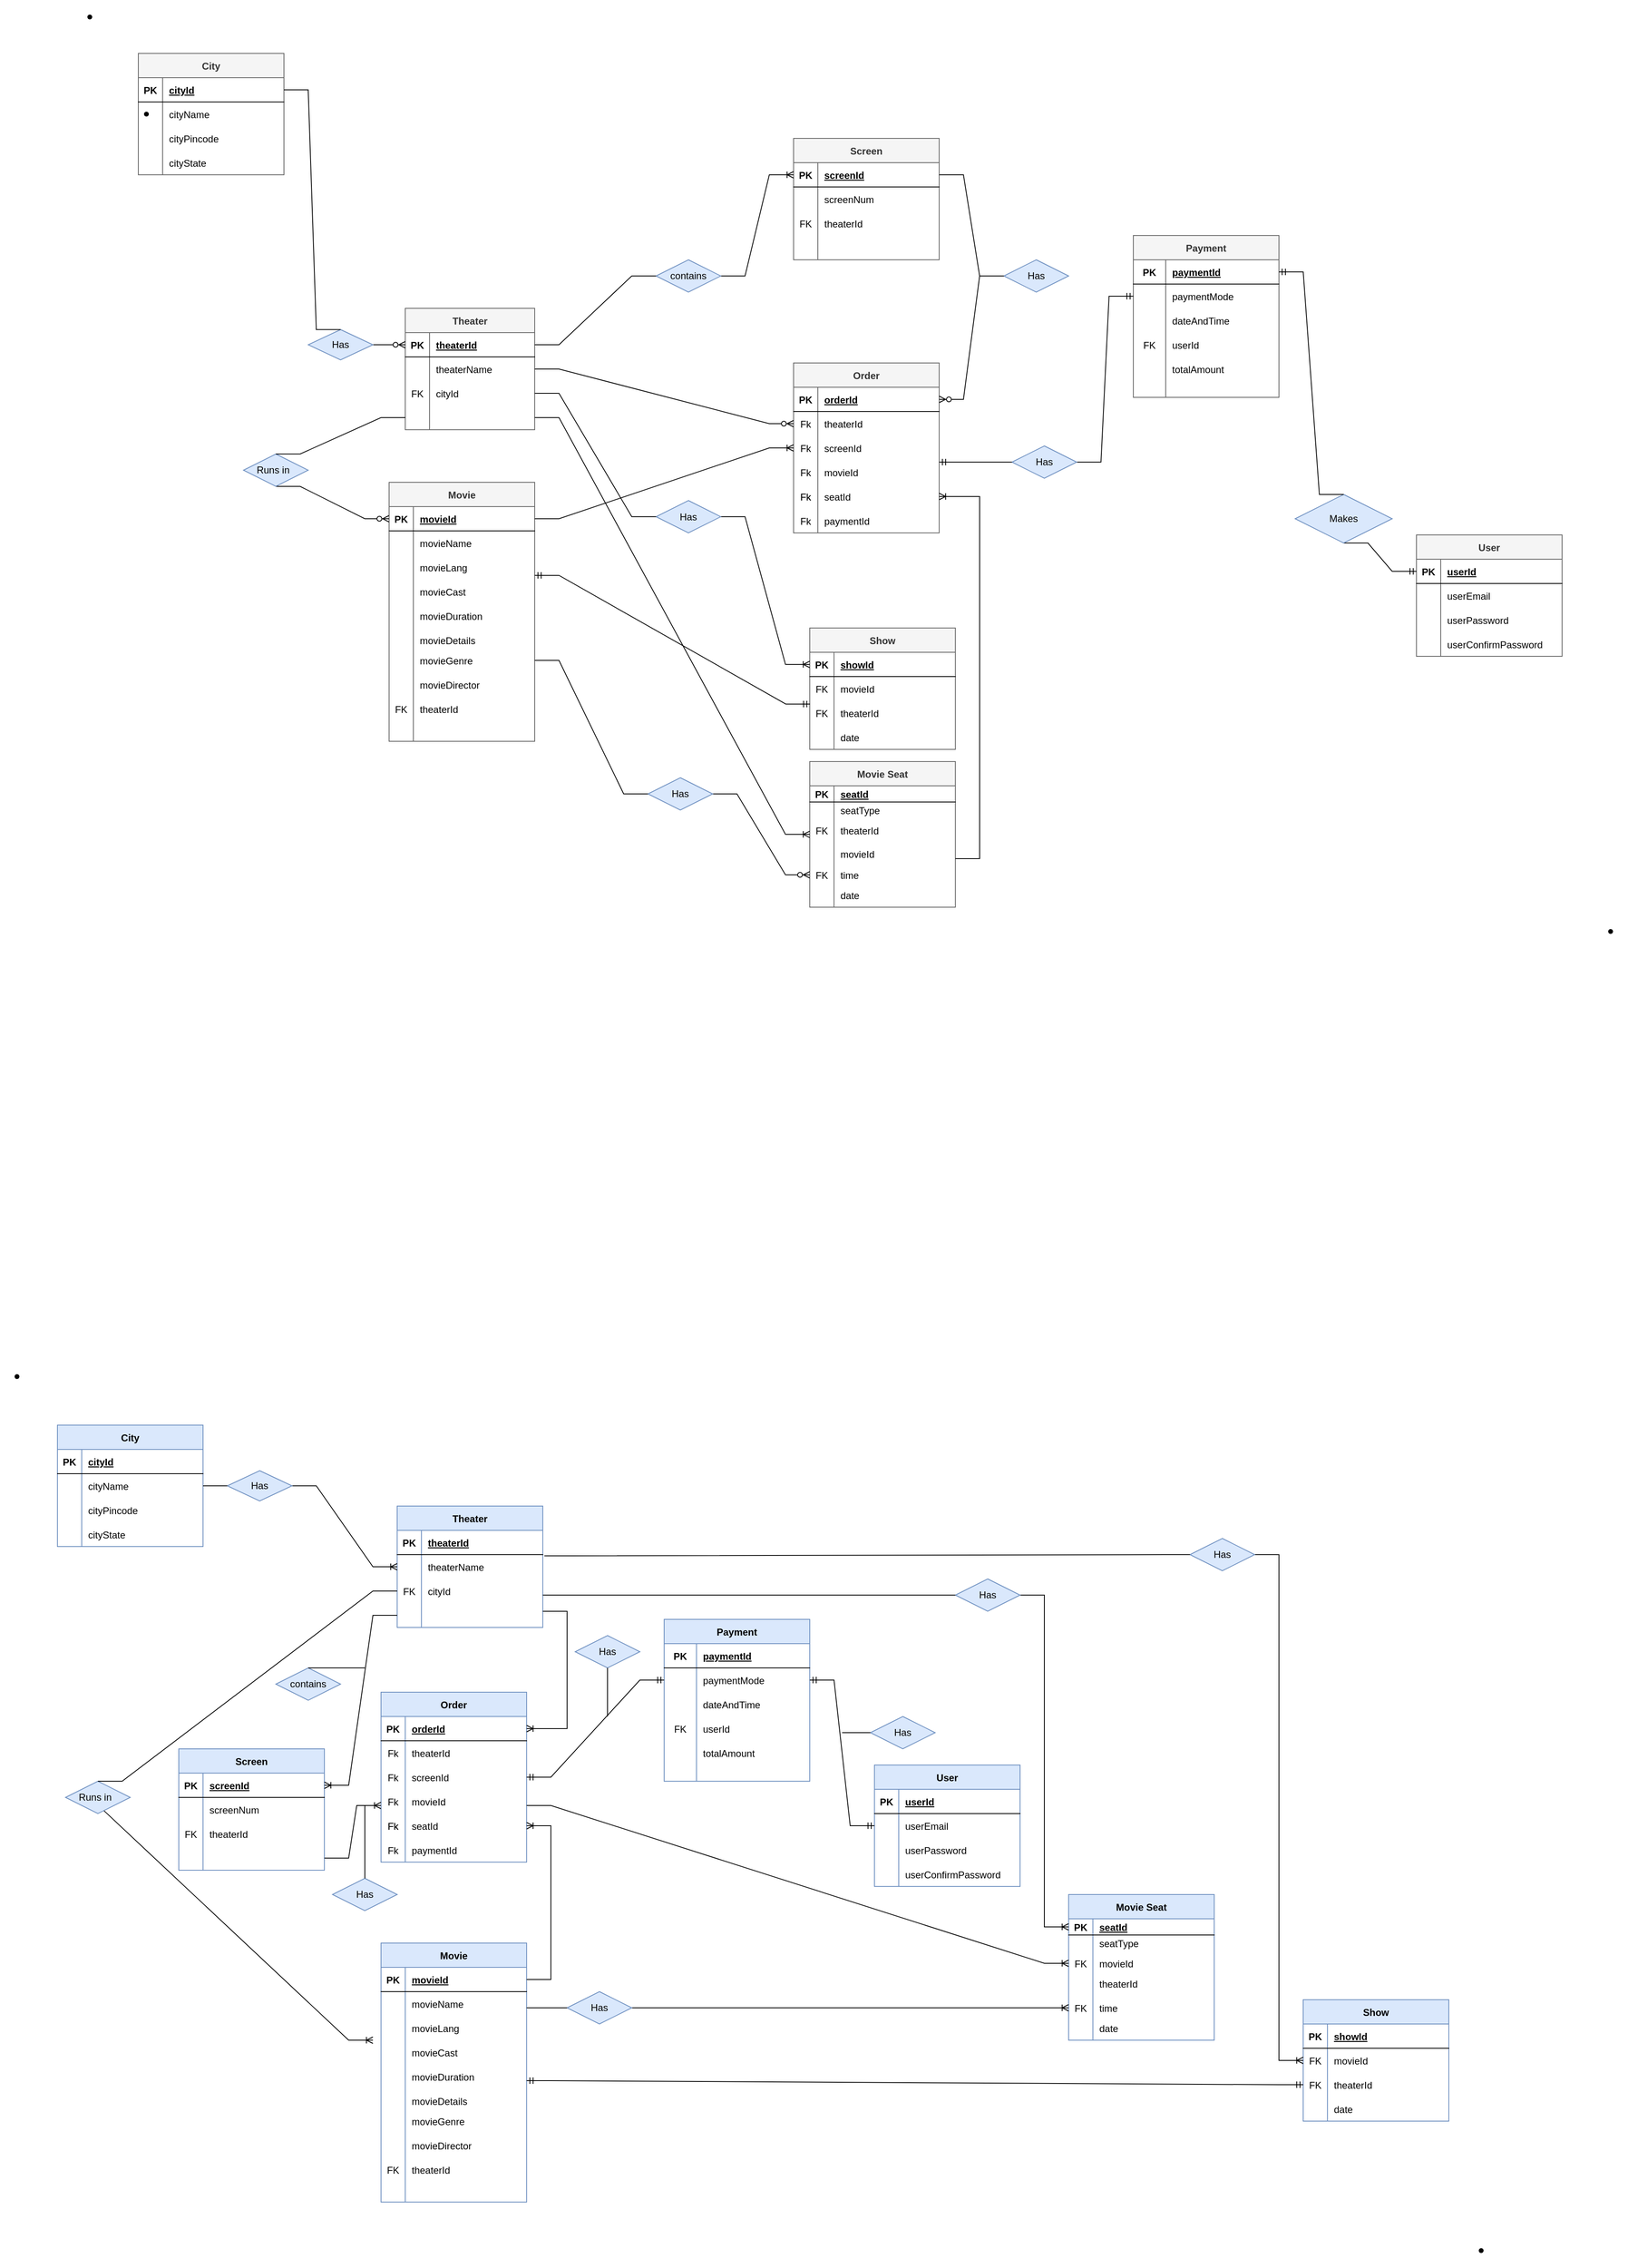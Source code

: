<mxfile version="19.0.3" type="device"><diagram id="aC83p66oitEJyDaIJloZ" name="Page-1"><mxGraphModel dx="2570" dy="1383" grid="1" gridSize="10" guides="1" tooltips="1" connect="1" arrows="1" fold="1" page="0" pageScale="1" pageWidth="1169" pageHeight="827" background="#FFFFFF" math="0" shadow="0"><root><mxCell id="0"/><mxCell id="1" parent="0"/><mxCell id="MCVQb_3uHSGu7UXKnfIf-313" value="" style="shape=waypoint;sketch=0;fillStyle=solid;size=6;pointerEvents=1;points=[];fillColor=none;resizable=0;rotatable=0;perimeter=centerPerimeter;snapToPoint=1;strokeWidth=1;" parent="1" vertex="1"><mxGeometry x="1790" y="1470" width="40" height="40" as="geometry"/></mxCell><mxCell id="MCVQb_3uHSGu7UXKnfIf-314" value="" style="shape=waypoint;sketch=0;fillStyle=solid;size=6;pointerEvents=1;points=[];fillColor=none;resizable=0;rotatable=0;perimeter=centerPerimeter;snapToPoint=1;strokeWidth=1;" parent="1" vertex="1"><mxGeometry x="-20" y="460" width="40" height="40" as="geometry"/></mxCell><mxCell id="ZBj6vwsKRVReWhUWY1iJ-37" value="Order" style="shape=table;startSize=30;container=1;collapsible=1;childLayout=tableLayout;fixedRows=1;rowLines=0;fontStyle=1;align=center;resizeLast=1;strokeWidth=1;fillColor=#f5f5f5;fontColor=#333333;strokeColor=#666666;" parent="1" vertex="1"><mxGeometry x="800" y="787.5" width="180" height="210" as="geometry"/></mxCell><mxCell id="ZBj6vwsKRVReWhUWY1iJ-38" value="" style="shape=tableRow;horizontal=0;startSize=0;swimlaneHead=0;swimlaneBody=0;fillColor=none;collapsible=0;dropTarget=0;points=[[0,0.5],[1,0.5]];portConstraint=eastwest;top=0;left=0;right=0;bottom=1;strokeWidth=1;" parent="ZBj6vwsKRVReWhUWY1iJ-37" vertex="1"><mxGeometry y="30" width="180" height="30" as="geometry"/></mxCell><mxCell id="ZBj6vwsKRVReWhUWY1iJ-39" value="PK" style="shape=partialRectangle;connectable=0;fillColor=none;top=0;left=0;bottom=0;right=0;fontStyle=1;overflow=hidden;strokeWidth=1;" parent="ZBj6vwsKRVReWhUWY1iJ-38" vertex="1"><mxGeometry width="30" height="30" as="geometry"><mxRectangle width="30" height="30" as="alternateBounds"/></mxGeometry></mxCell><mxCell id="ZBj6vwsKRVReWhUWY1iJ-40" value="orderId" style="shape=partialRectangle;connectable=0;fillColor=none;top=0;left=0;bottom=0;right=0;align=left;spacingLeft=6;fontStyle=5;overflow=hidden;strokeWidth=1;" parent="ZBj6vwsKRVReWhUWY1iJ-38" vertex="1"><mxGeometry x="30" width="150" height="30" as="geometry"><mxRectangle width="150" height="30" as="alternateBounds"/></mxGeometry></mxCell><mxCell id="ZBj6vwsKRVReWhUWY1iJ-41" value="" style="shape=tableRow;horizontal=0;startSize=0;swimlaneHead=0;swimlaneBody=0;fillColor=none;collapsible=0;dropTarget=0;points=[[0,0.5],[1,0.5]];portConstraint=eastwest;top=0;left=0;right=0;bottom=0;strokeWidth=1;" parent="ZBj6vwsKRVReWhUWY1iJ-37" vertex="1"><mxGeometry y="60" width="180" height="30" as="geometry"/></mxCell><mxCell id="ZBj6vwsKRVReWhUWY1iJ-42" value="Fk" style="shape=partialRectangle;connectable=0;fillColor=none;top=0;left=0;bottom=0;right=0;editable=1;overflow=hidden;strokeWidth=1;" parent="ZBj6vwsKRVReWhUWY1iJ-41" vertex="1"><mxGeometry width="30" height="30" as="geometry"><mxRectangle width="30" height="30" as="alternateBounds"/></mxGeometry></mxCell><mxCell id="ZBj6vwsKRVReWhUWY1iJ-43" value="theaterId" style="shape=partialRectangle;connectable=0;fillColor=none;top=0;left=0;bottom=0;right=0;align=left;spacingLeft=6;overflow=hidden;strokeWidth=1;" parent="ZBj6vwsKRVReWhUWY1iJ-41" vertex="1"><mxGeometry x="30" width="150" height="30" as="geometry"><mxRectangle width="150" height="30" as="alternateBounds"/></mxGeometry></mxCell><mxCell id="ZBj6vwsKRVReWhUWY1iJ-44" value="" style="shape=tableRow;horizontal=0;startSize=0;swimlaneHead=0;swimlaneBody=0;fillColor=none;collapsible=0;dropTarget=0;points=[[0,0.5],[1,0.5]];portConstraint=eastwest;top=0;left=0;right=0;bottom=0;strokeWidth=1;" parent="ZBj6vwsKRVReWhUWY1iJ-37" vertex="1"><mxGeometry y="90" width="180" height="30" as="geometry"/></mxCell><mxCell id="ZBj6vwsKRVReWhUWY1iJ-45" value="Fk" style="shape=partialRectangle;connectable=0;fillColor=none;top=0;left=0;bottom=0;right=0;editable=1;overflow=hidden;strokeWidth=1;" parent="ZBj6vwsKRVReWhUWY1iJ-44" vertex="1"><mxGeometry width="30" height="30" as="geometry"><mxRectangle width="30" height="30" as="alternateBounds"/></mxGeometry></mxCell><mxCell id="ZBj6vwsKRVReWhUWY1iJ-46" value="screenId" style="shape=partialRectangle;connectable=0;fillColor=none;top=0;left=0;bottom=0;right=0;align=left;spacingLeft=6;overflow=hidden;strokeWidth=1;" parent="ZBj6vwsKRVReWhUWY1iJ-44" vertex="1"><mxGeometry x="30" width="150" height="30" as="geometry"><mxRectangle width="150" height="30" as="alternateBounds"/></mxGeometry></mxCell><mxCell id="ZBj6vwsKRVReWhUWY1iJ-47" value="" style="shape=tableRow;horizontal=0;startSize=0;swimlaneHead=0;swimlaneBody=0;fillColor=none;collapsible=0;dropTarget=0;points=[[0,0.5],[1,0.5]];portConstraint=eastwest;top=0;left=0;right=0;bottom=0;strokeWidth=1;" parent="ZBj6vwsKRVReWhUWY1iJ-37" vertex="1"><mxGeometry y="120" width="180" height="90" as="geometry"/></mxCell><mxCell id="ZBj6vwsKRVReWhUWY1iJ-48" value="Fk" style="shape=partialRectangle;connectable=0;fillColor=none;top=0;left=0;bottom=0;right=0;editable=1;overflow=hidden;strokeWidth=1;" parent="ZBj6vwsKRVReWhUWY1iJ-47" vertex="1"><mxGeometry width="30" height="90" as="geometry"><mxRectangle width="30" height="90" as="alternateBounds"/></mxGeometry></mxCell><mxCell id="ZBj6vwsKRVReWhUWY1iJ-49" value="seatId" style="shape=partialRectangle;connectable=0;fillColor=none;top=0;left=0;bottom=0;right=0;align=left;spacingLeft=6;overflow=hidden;strokeWidth=1;" parent="ZBj6vwsKRVReWhUWY1iJ-47" vertex="1"><mxGeometry x="30" width="150" height="90" as="geometry"><mxRectangle width="150" height="90" as="alternateBounds"/></mxGeometry></mxCell><mxCell id="ZBj6vwsKRVReWhUWY1iJ-68" value="Show" style="shape=table;startSize=30;container=1;collapsible=1;childLayout=tableLayout;fixedRows=1;rowLines=0;fontStyle=1;align=center;resizeLast=1;strokeWidth=1;fillColor=#f5f5f5;fontColor=#333333;strokeColor=#666666;" parent="1" vertex="1"><mxGeometry x="820" y="1115" width="180" height="150" as="geometry"/></mxCell><mxCell id="ZBj6vwsKRVReWhUWY1iJ-69" value="" style="shape=tableRow;horizontal=0;startSize=0;swimlaneHead=0;swimlaneBody=0;fillColor=none;collapsible=0;dropTarget=0;points=[[0,0.5],[1,0.5]];portConstraint=eastwest;top=0;left=0;right=0;bottom=1;strokeWidth=1;" parent="ZBj6vwsKRVReWhUWY1iJ-68" vertex="1"><mxGeometry y="30" width="180" height="30" as="geometry"/></mxCell><mxCell id="ZBj6vwsKRVReWhUWY1iJ-70" value="PK" style="shape=partialRectangle;connectable=0;fillColor=none;top=0;left=0;bottom=0;right=0;fontStyle=1;overflow=hidden;strokeWidth=1;" parent="ZBj6vwsKRVReWhUWY1iJ-69" vertex="1"><mxGeometry width="30" height="30" as="geometry"><mxRectangle width="30" height="30" as="alternateBounds"/></mxGeometry></mxCell><mxCell id="ZBj6vwsKRVReWhUWY1iJ-71" value="showId" style="shape=partialRectangle;connectable=0;fillColor=none;top=0;left=0;bottom=0;right=0;align=left;spacingLeft=6;fontStyle=5;overflow=hidden;strokeWidth=1;" parent="ZBj6vwsKRVReWhUWY1iJ-69" vertex="1"><mxGeometry x="30" width="150" height="30" as="geometry"><mxRectangle width="150" height="30" as="alternateBounds"/></mxGeometry></mxCell><mxCell id="ZBj6vwsKRVReWhUWY1iJ-72" value="" style="shape=tableRow;horizontal=0;startSize=0;swimlaneHead=0;swimlaneBody=0;fillColor=none;collapsible=0;dropTarget=0;points=[[0,0.5],[1,0.5]];portConstraint=eastwest;top=0;left=0;right=0;bottom=0;strokeWidth=1;" parent="ZBj6vwsKRVReWhUWY1iJ-68" vertex="1"><mxGeometry y="60" width="180" height="30" as="geometry"/></mxCell><mxCell id="ZBj6vwsKRVReWhUWY1iJ-73" value="FK" style="shape=partialRectangle;connectable=0;fillColor=none;top=0;left=0;bottom=0;right=0;editable=1;overflow=hidden;strokeWidth=1;" parent="ZBj6vwsKRVReWhUWY1iJ-72" vertex="1"><mxGeometry width="30" height="30" as="geometry"><mxRectangle width="30" height="30" as="alternateBounds"/></mxGeometry></mxCell><mxCell id="ZBj6vwsKRVReWhUWY1iJ-74" value="movieId" style="shape=partialRectangle;connectable=0;fillColor=none;top=0;left=0;bottom=0;right=0;align=left;spacingLeft=6;overflow=hidden;strokeWidth=1;" parent="ZBj6vwsKRVReWhUWY1iJ-72" vertex="1"><mxGeometry x="30" width="150" height="30" as="geometry"><mxRectangle width="150" height="30" as="alternateBounds"/></mxGeometry></mxCell><mxCell id="ZBj6vwsKRVReWhUWY1iJ-75" value="" style="shape=tableRow;horizontal=0;startSize=0;swimlaneHead=0;swimlaneBody=0;fillColor=none;collapsible=0;dropTarget=0;points=[[0,0.5],[1,0.5]];portConstraint=eastwest;top=0;left=0;right=0;bottom=0;strokeWidth=1;" parent="ZBj6vwsKRVReWhUWY1iJ-68" vertex="1"><mxGeometry y="90" width="180" height="30" as="geometry"/></mxCell><mxCell id="ZBj6vwsKRVReWhUWY1iJ-76" value="FK" style="shape=partialRectangle;connectable=0;fillColor=none;top=0;left=0;bottom=0;right=0;editable=1;overflow=hidden;strokeWidth=1;" parent="ZBj6vwsKRVReWhUWY1iJ-75" vertex="1"><mxGeometry width="30" height="30" as="geometry"><mxRectangle width="30" height="30" as="alternateBounds"/></mxGeometry></mxCell><mxCell id="ZBj6vwsKRVReWhUWY1iJ-77" value="theaterId" style="shape=partialRectangle;connectable=0;fillColor=none;top=0;left=0;bottom=0;right=0;align=left;spacingLeft=6;overflow=hidden;strokeWidth=1;" parent="ZBj6vwsKRVReWhUWY1iJ-75" vertex="1"><mxGeometry x="30" width="150" height="30" as="geometry"><mxRectangle width="150" height="30" as="alternateBounds"/></mxGeometry></mxCell><mxCell id="ZBj6vwsKRVReWhUWY1iJ-78" value="" style="shape=tableRow;horizontal=0;startSize=0;swimlaneHead=0;swimlaneBody=0;fillColor=none;collapsible=0;dropTarget=0;points=[[0,0.5],[1,0.5]];portConstraint=eastwest;top=0;left=0;right=0;bottom=0;strokeWidth=1;" parent="ZBj6vwsKRVReWhUWY1iJ-68" vertex="1"><mxGeometry y="120" width="180" height="30" as="geometry"/></mxCell><mxCell id="ZBj6vwsKRVReWhUWY1iJ-79" value="" style="shape=partialRectangle;connectable=0;fillColor=none;top=0;left=0;bottom=0;right=0;editable=1;overflow=hidden;strokeWidth=1;" parent="ZBj6vwsKRVReWhUWY1iJ-78" vertex="1"><mxGeometry width="30" height="30" as="geometry"><mxRectangle width="30" height="30" as="alternateBounds"/></mxGeometry></mxCell><mxCell id="ZBj6vwsKRVReWhUWY1iJ-80" value="date" style="shape=partialRectangle;connectable=0;fillColor=none;top=0;left=0;bottom=0;right=0;align=left;spacingLeft=6;overflow=hidden;strokeWidth=1;" parent="ZBj6vwsKRVReWhUWY1iJ-78" vertex="1"><mxGeometry x="30" width="150" height="30" as="geometry"><mxRectangle width="150" height="30" as="alternateBounds"/></mxGeometry></mxCell><mxCell id="ZBj6vwsKRVReWhUWY1iJ-81" value="Movie Seat" style="shape=table;startSize=30;container=1;collapsible=1;childLayout=tableLayout;fixedRows=1;rowLines=0;fontStyle=1;align=center;resizeLast=1;strokeWidth=1;fillColor=#f5f5f5;strokeColor=#666666;fontColor=#333333;" parent="1" vertex="1"><mxGeometry x="820" y="1280" width="180" height="180" as="geometry"/></mxCell><mxCell id="ZBj6vwsKRVReWhUWY1iJ-82" value="" style="shape=tableRow;horizontal=0;startSize=0;swimlaneHead=0;swimlaneBody=0;fillColor=none;collapsible=0;dropTarget=0;points=[[0,0.5],[1,0.5]];portConstraint=eastwest;top=0;left=0;right=0;bottom=1;strokeWidth=1;" parent="ZBj6vwsKRVReWhUWY1iJ-81" vertex="1"><mxGeometry y="30" width="180" height="20" as="geometry"/></mxCell><mxCell id="ZBj6vwsKRVReWhUWY1iJ-83" value="PK" style="shape=partialRectangle;connectable=0;fillColor=none;top=0;left=0;bottom=0;right=0;fontStyle=1;overflow=hidden;strokeWidth=1;" parent="ZBj6vwsKRVReWhUWY1iJ-82" vertex="1"><mxGeometry width="30" height="20" as="geometry"><mxRectangle width="30" height="20" as="alternateBounds"/></mxGeometry></mxCell><mxCell id="ZBj6vwsKRVReWhUWY1iJ-84" value="seatId" style="shape=partialRectangle;connectable=0;fillColor=none;top=0;left=0;bottom=0;right=0;align=left;spacingLeft=6;fontStyle=5;overflow=hidden;strokeWidth=1;" parent="ZBj6vwsKRVReWhUWY1iJ-82" vertex="1"><mxGeometry x="30" width="150" height="20" as="geometry"><mxRectangle width="150" height="20" as="alternateBounds"/></mxGeometry></mxCell><mxCell id="ZBj6vwsKRVReWhUWY1iJ-85" value="" style="shape=tableRow;horizontal=0;startSize=0;swimlaneHead=0;swimlaneBody=0;fillColor=none;collapsible=0;dropTarget=0;points=[[0,0.5],[1,0.5]];portConstraint=eastwest;top=0;left=0;right=0;bottom=0;strokeWidth=1;" parent="ZBj6vwsKRVReWhUWY1iJ-81" vertex="1"><mxGeometry y="50" width="180" height="20" as="geometry"/></mxCell><mxCell id="ZBj6vwsKRVReWhUWY1iJ-86" value="" style="shape=partialRectangle;connectable=0;fillColor=none;top=0;left=0;bottom=0;right=0;editable=1;overflow=hidden;strokeWidth=1;" parent="ZBj6vwsKRVReWhUWY1iJ-85" vertex="1"><mxGeometry width="30" height="20" as="geometry"><mxRectangle width="30" height="20" as="alternateBounds"/></mxGeometry></mxCell><mxCell id="ZBj6vwsKRVReWhUWY1iJ-87" value="seatType" style="shape=partialRectangle;connectable=0;fillColor=none;top=0;left=0;bottom=0;right=0;align=left;spacingLeft=6;overflow=hidden;strokeWidth=1;" parent="ZBj6vwsKRVReWhUWY1iJ-85" vertex="1"><mxGeometry x="30" width="150" height="20" as="geometry"><mxRectangle width="150" height="20" as="alternateBounds"/></mxGeometry></mxCell><mxCell id="ZBj6vwsKRVReWhUWY1iJ-88" value="" style="shape=tableRow;horizontal=0;startSize=0;swimlaneHead=0;swimlaneBody=0;fillColor=none;collapsible=0;dropTarget=0;points=[[0,0.5],[1,0.5]];portConstraint=eastwest;top=0;left=0;right=0;bottom=0;strokeWidth=1;" parent="ZBj6vwsKRVReWhUWY1iJ-81" vertex="1"><mxGeometry y="70" width="180" height="30" as="geometry"/></mxCell><mxCell id="ZBj6vwsKRVReWhUWY1iJ-89" value="FK" style="shape=partialRectangle;connectable=0;fillColor=none;top=0;left=0;bottom=0;right=0;editable=1;overflow=hidden;strokeWidth=1;" parent="ZBj6vwsKRVReWhUWY1iJ-88" vertex="1"><mxGeometry width="30" height="30" as="geometry"><mxRectangle width="30" height="30" as="alternateBounds"/></mxGeometry></mxCell><mxCell id="ZBj6vwsKRVReWhUWY1iJ-90" value="" style="shape=partialRectangle;connectable=0;fillColor=none;top=0;left=0;bottom=0;right=0;align=left;spacingLeft=6;overflow=hidden;strokeWidth=1;" parent="ZBj6vwsKRVReWhUWY1iJ-88" vertex="1"><mxGeometry x="30" width="150" height="30" as="geometry"><mxRectangle width="150" height="30" as="alternateBounds"/></mxGeometry></mxCell><mxCell id="ZBj6vwsKRVReWhUWY1iJ-91" value="" style="shape=tableRow;horizontal=0;startSize=0;swimlaneHead=0;swimlaneBody=0;fillColor=none;collapsible=0;dropTarget=0;points=[[0,0.5],[1,0.5]];portConstraint=eastwest;top=0;left=0;right=0;bottom=0;strokeWidth=1;" parent="ZBj6vwsKRVReWhUWY1iJ-81" vertex="1"><mxGeometry y="100" width="180" height="80" as="geometry"/></mxCell><mxCell id="ZBj6vwsKRVReWhUWY1iJ-92" value="FK" style="shape=partialRectangle;connectable=0;fillColor=none;top=0;left=0;bottom=0;right=0;editable=1;overflow=hidden;strokeWidth=1;" parent="ZBj6vwsKRVReWhUWY1iJ-91" vertex="1"><mxGeometry width="30" height="80" as="geometry"><mxRectangle width="30" height="80" as="alternateBounds"/></mxGeometry></mxCell><mxCell id="ZBj6vwsKRVReWhUWY1iJ-93" value="time" style="shape=partialRectangle;connectable=0;fillColor=none;top=0;left=0;bottom=0;right=0;align=left;spacingLeft=6;overflow=hidden;strokeWidth=1;" parent="ZBj6vwsKRVReWhUWY1iJ-91" vertex="1"><mxGeometry x="30" width="150" height="80" as="geometry"><mxRectangle width="150" height="80" as="alternateBounds"/></mxGeometry></mxCell><mxCell id="ZBj6vwsKRVReWhUWY1iJ-94" value="movieId" style="shape=partialRectangle;connectable=0;fillColor=none;top=0;left=0;bottom=0;right=0;align=left;spacingLeft=6;overflow=hidden;strokeWidth=1;" parent="1" vertex="1"><mxGeometry x="850" y="1379" width="150" height="30" as="geometry"><mxRectangle width="150" height="30" as="alternateBounds"/></mxGeometry></mxCell><mxCell id="ZBj6vwsKRVReWhUWY1iJ-95" value="theaterId" style="shape=partialRectangle;connectable=0;fillColor=none;top=0;left=0;bottom=0;right=0;align=left;spacingLeft=6;overflow=hidden;strokeWidth=1;" parent="1" vertex="1"><mxGeometry x="850" y="1355" width="150" height="20" as="geometry"><mxRectangle width="150" height="20" as="alternateBounds"/></mxGeometry></mxCell><mxCell id="ZBj6vwsKRVReWhUWY1iJ-96" value="date" style="shape=partialRectangle;connectable=0;fillColor=none;top=0;left=0;bottom=0;right=0;align=left;spacingLeft=6;overflow=hidden;strokeWidth=1;" parent="1" vertex="1"><mxGeometry x="850" y="1430" width="150" height="30" as="geometry"><mxRectangle width="150" height="30" as="alternateBounds"/></mxGeometry></mxCell><mxCell id="ZBj6vwsKRVReWhUWY1iJ-97" value="Payment" style="shape=table;startSize=30;container=1;collapsible=1;childLayout=tableLayout;fixedRows=1;rowLines=0;fontStyle=1;align=center;resizeLast=1;strokeWidth=1;fillColor=#f5f5f5;fontColor=#333333;strokeColor=#666666;" parent="1" vertex="1"><mxGeometry x="1220" y="630" width="180" height="200" as="geometry"/></mxCell><mxCell id="ZBj6vwsKRVReWhUWY1iJ-98" value="" style="shape=tableRow;horizontal=0;startSize=0;swimlaneHead=0;swimlaneBody=0;fillColor=none;collapsible=0;dropTarget=0;points=[[0,0.5],[1,0.5]];portConstraint=eastwest;top=0;left=0;right=0;bottom=1;strokeWidth=1;" parent="ZBj6vwsKRVReWhUWY1iJ-97" vertex="1"><mxGeometry y="30" width="180" height="30" as="geometry"/></mxCell><mxCell id="ZBj6vwsKRVReWhUWY1iJ-99" value="PK" style="shape=partialRectangle;connectable=0;fillColor=none;top=0;left=0;bottom=0;right=0;fontStyle=1;overflow=hidden;strokeWidth=1;" parent="ZBj6vwsKRVReWhUWY1iJ-98" vertex="1"><mxGeometry width="40" height="30" as="geometry"><mxRectangle width="40" height="30" as="alternateBounds"/></mxGeometry></mxCell><mxCell id="ZBj6vwsKRVReWhUWY1iJ-100" value="paymentId" style="shape=partialRectangle;connectable=0;fillColor=none;top=0;left=0;bottom=0;right=0;align=left;spacingLeft=6;fontStyle=5;overflow=hidden;strokeWidth=1;" parent="ZBj6vwsKRVReWhUWY1iJ-98" vertex="1"><mxGeometry x="40" width="140" height="30" as="geometry"><mxRectangle width="140" height="30" as="alternateBounds"/></mxGeometry></mxCell><mxCell id="ZBj6vwsKRVReWhUWY1iJ-101" value="" style="shape=tableRow;horizontal=0;startSize=0;swimlaneHead=0;swimlaneBody=0;fillColor=none;collapsible=0;dropTarget=0;points=[[0,0.5],[1,0.5]];portConstraint=eastwest;top=0;left=0;right=0;bottom=0;strokeWidth=1;" parent="ZBj6vwsKRVReWhUWY1iJ-97" vertex="1"><mxGeometry y="60" width="180" height="30" as="geometry"/></mxCell><mxCell id="ZBj6vwsKRVReWhUWY1iJ-102" value="" style="shape=partialRectangle;connectable=0;fillColor=none;top=0;left=0;bottom=0;right=0;editable=1;overflow=hidden;strokeWidth=1;" parent="ZBj6vwsKRVReWhUWY1iJ-101" vertex="1"><mxGeometry width="40" height="30" as="geometry"><mxRectangle width="40" height="30" as="alternateBounds"/></mxGeometry></mxCell><mxCell id="ZBj6vwsKRVReWhUWY1iJ-103" value="paymentMode" style="shape=partialRectangle;connectable=0;fillColor=none;top=0;left=0;bottom=0;right=0;align=left;spacingLeft=6;overflow=hidden;strokeWidth=1;" parent="ZBj6vwsKRVReWhUWY1iJ-101" vertex="1"><mxGeometry x="40" width="140" height="30" as="geometry"><mxRectangle width="140" height="30" as="alternateBounds"/></mxGeometry></mxCell><mxCell id="ZBj6vwsKRVReWhUWY1iJ-104" value="" style="shape=tableRow;horizontal=0;startSize=0;swimlaneHead=0;swimlaneBody=0;fillColor=none;collapsible=0;dropTarget=0;points=[[0,0.5],[1,0.5]];portConstraint=eastwest;top=0;left=0;right=0;bottom=0;strokeWidth=1;" parent="ZBj6vwsKRVReWhUWY1iJ-97" vertex="1"><mxGeometry y="90" width="180" height="110" as="geometry"/></mxCell><mxCell id="ZBj6vwsKRVReWhUWY1iJ-105" value="" style="shape=partialRectangle;connectable=0;fillColor=none;top=0;left=0;bottom=0;right=0;editable=1;overflow=hidden;strokeWidth=1;" parent="ZBj6vwsKRVReWhUWY1iJ-104" vertex="1"><mxGeometry width="40" height="110" as="geometry"><mxRectangle width="40" height="110" as="alternateBounds"/></mxGeometry></mxCell><mxCell id="ZBj6vwsKRVReWhUWY1iJ-106" value="" style="shape=partialRectangle;connectable=0;fillColor=none;top=0;left=0;bottom=0;right=0;align=left;spacingLeft=6;overflow=hidden;strokeWidth=1;" parent="ZBj6vwsKRVReWhUWY1iJ-104" vertex="1"><mxGeometry x="40" width="140" height="110" as="geometry"><mxRectangle width="140" height="110" as="alternateBounds"/></mxGeometry></mxCell><mxCell id="ZBj6vwsKRVReWhUWY1iJ-107" value="" style="shape=tableRow;horizontal=0;startSize=0;swimlaneHead=0;swimlaneBody=0;fillColor=none;collapsible=0;dropTarget=0;points=[[0,0.5],[1,0.5]];portConstraint=eastwest;top=0;left=0;right=0;bottom=0;strokeWidth=1;" parent="1" vertex="1"><mxGeometry x="1220" y="750" width="180" height="30" as="geometry"/></mxCell><mxCell id="ZBj6vwsKRVReWhUWY1iJ-108" value="userId" style="shape=partialRectangle;connectable=0;fillColor=none;top=0;left=0;bottom=0;right=0;align=left;spacingLeft=6;overflow=hidden;strokeWidth=1;" parent="1" vertex="1"><mxGeometry x="1260" y="750" width="140" height="30" as="geometry"><mxRectangle width="140" height="30" as="alternateBounds"/></mxGeometry></mxCell><mxCell id="ZBj6vwsKRVReWhUWY1iJ-109" value="FK" style="shape=partialRectangle;connectable=0;fillColor=none;top=0;left=0;bottom=0;right=0;editable=1;overflow=hidden;strokeWidth=1;" parent="1" vertex="1"><mxGeometry x="1220" y="750" width="40" height="30" as="geometry"><mxRectangle width="40" height="30" as="alternateBounds"/></mxGeometry></mxCell><mxCell id="ZBj6vwsKRVReWhUWY1iJ-110" value="dateAndTime" style="shape=partialRectangle;connectable=0;fillColor=none;top=0;left=0;bottom=0;right=0;align=left;spacingLeft=6;overflow=hidden;strokeWidth=1;" parent="1" vertex="1"><mxGeometry x="1260" y="720" width="140" height="30" as="geometry"><mxRectangle width="140" height="30" as="alternateBounds"/></mxGeometry></mxCell><mxCell id="ZBj6vwsKRVReWhUWY1iJ-111" value="totalAmount" style="shape=partialRectangle;connectable=0;fillColor=none;top=0;left=0;bottom=0;right=0;align=left;spacingLeft=6;overflow=hidden;strokeWidth=1;" parent="1" vertex="1"><mxGeometry x="1260" y="780" width="140" height="30" as="geometry"><mxRectangle width="140" height="30" as="alternateBounds"/></mxGeometry></mxCell><mxCell id="ZBj6vwsKRVReWhUWY1iJ-112" value="User" style="shape=table;startSize=30;container=1;collapsible=1;childLayout=tableLayout;fixedRows=1;rowLines=0;fontStyle=1;align=center;resizeLast=1;strokeWidth=1;fillColor=#f5f5f5;fontColor=#333333;strokeColor=#666666;" parent="1" vertex="1"><mxGeometry x="1570" y="1000" width="180" height="150" as="geometry"/></mxCell><mxCell id="ZBj6vwsKRVReWhUWY1iJ-113" value="" style="shape=tableRow;horizontal=0;startSize=0;swimlaneHead=0;swimlaneBody=0;fillColor=none;collapsible=0;dropTarget=0;points=[[0,0.5],[1,0.5]];portConstraint=eastwest;top=0;left=0;right=0;bottom=1;strokeWidth=1;" parent="ZBj6vwsKRVReWhUWY1iJ-112" vertex="1"><mxGeometry y="30" width="180" height="30" as="geometry"/></mxCell><mxCell id="ZBj6vwsKRVReWhUWY1iJ-114" value="PK" style="shape=partialRectangle;connectable=0;fillColor=none;top=0;left=0;bottom=0;right=0;fontStyle=1;overflow=hidden;strokeWidth=1;" parent="ZBj6vwsKRVReWhUWY1iJ-113" vertex="1"><mxGeometry width="30" height="30" as="geometry"><mxRectangle width="30" height="30" as="alternateBounds"/></mxGeometry></mxCell><mxCell id="ZBj6vwsKRVReWhUWY1iJ-115" value="userId" style="shape=partialRectangle;connectable=0;fillColor=none;top=0;left=0;bottom=0;right=0;align=left;spacingLeft=6;fontStyle=5;overflow=hidden;strokeWidth=1;" parent="ZBj6vwsKRVReWhUWY1iJ-113" vertex="1"><mxGeometry x="30" width="150" height="30" as="geometry"><mxRectangle width="150" height="30" as="alternateBounds"/></mxGeometry></mxCell><mxCell id="ZBj6vwsKRVReWhUWY1iJ-116" value="" style="shape=tableRow;horizontal=0;startSize=0;swimlaneHead=0;swimlaneBody=0;fillColor=none;collapsible=0;dropTarget=0;points=[[0,0.5],[1,0.5]];portConstraint=eastwest;top=0;left=0;right=0;bottom=0;strokeWidth=1;" parent="ZBj6vwsKRVReWhUWY1iJ-112" vertex="1"><mxGeometry y="60" width="180" height="30" as="geometry"/></mxCell><mxCell id="ZBj6vwsKRVReWhUWY1iJ-117" value="" style="shape=partialRectangle;connectable=0;fillColor=none;top=0;left=0;bottom=0;right=0;editable=1;overflow=hidden;strokeWidth=1;" parent="ZBj6vwsKRVReWhUWY1iJ-116" vertex="1"><mxGeometry width="30" height="30" as="geometry"><mxRectangle width="30" height="30" as="alternateBounds"/></mxGeometry></mxCell><mxCell id="ZBj6vwsKRVReWhUWY1iJ-118" value="userEmail" style="shape=partialRectangle;connectable=0;fillColor=none;top=0;left=0;bottom=0;right=0;align=left;spacingLeft=6;overflow=hidden;strokeWidth=1;" parent="ZBj6vwsKRVReWhUWY1iJ-116" vertex="1"><mxGeometry x="30" width="150" height="30" as="geometry"><mxRectangle width="150" height="30" as="alternateBounds"/></mxGeometry></mxCell><mxCell id="ZBj6vwsKRVReWhUWY1iJ-119" value="" style="shape=tableRow;horizontal=0;startSize=0;swimlaneHead=0;swimlaneBody=0;fillColor=none;collapsible=0;dropTarget=0;points=[[0,0.5],[1,0.5]];portConstraint=eastwest;top=0;left=0;right=0;bottom=0;strokeWidth=1;" parent="ZBj6vwsKRVReWhUWY1iJ-112" vertex="1"><mxGeometry y="90" width="180" height="30" as="geometry"/></mxCell><mxCell id="ZBj6vwsKRVReWhUWY1iJ-120" value="" style="shape=partialRectangle;connectable=0;fillColor=none;top=0;left=0;bottom=0;right=0;editable=1;overflow=hidden;strokeWidth=1;" parent="ZBj6vwsKRVReWhUWY1iJ-119" vertex="1"><mxGeometry width="30" height="30" as="geometry"><mxRectangle width="30" height="30" as="alternateBounds"/></mxGeometry></mxCell><mxCell id="ZBj6vwsKRVReWhUWY1iJ-121" value="userPassword" style="shape=partialRectangle;connectable=0;fillColor=none;top=0;left=0;bottom=0;right=0;align=left;spacingLeft=6;overflow=hidden;strokeWidth=1;" parent="ZBj6vwsKRVReWhUWY1iJ-119" vertex="1"><mxGeometry x="30" width="150" height="30" as="geometry"><mxRectangle width="150" height="30" as="alternateBounds"/></mxGeometry></mxCell><mxCell id="ZBj6vwsKRVReWhUWY1iJ-122" value="" style="shape=tableRow;horizontal=0;startSize=0;swimlaneHead=0;swimlaneBody=0;fillColor=none;collapsible=0;dropTarget=0;points=[[0,0.5],[1,0.5]];portConstraint=eastwest;top=0;left=0;right=0;bottom=0;strokeWidth=1;" parent="ZBj6vwsKRVReWhUWY1iJ-112" vertex="1"><mxGeometry y="120" width="180" height="30" as="geometry"/></mxCell><mxCell id="ZBj6vwsKRVReWhUWY1iJ-123" value="" style="shape=partialRectangle;connectable=0;fillColor=none;top=0;left=0;bottom=0;right=0;editable=1;overflow=hidden;strokeWidth=1;" parent="ZBj6vwsKRVReWhUWY1iJ-122" vertex="1"><mxGeometry width="30" height="30" as="geometry"><mxRectangle width="30" height="30" as="alternateBounds"/></mxGeometry></mxCell><mxCell id="ZBj6vwsKRVReWhUWY1iJ-124" value="userConfirmPassword" style="shape=partialRectangle;connectable=0;fillColor=none;top=0;left=0;bottom=0;right=0;align=left;spacingLeft=6;overflow=hidden;strokeWidth=1;" parent="ZBj6vwsKRVReWhUWY1iJ-122" vertex="1"><mxGeometry x="30" width="150" height="30" as="geometry"><mxRectangle width="150" height="30" as="alternateBounds"/></mxGeometry></mxCell><mxCell id="ZBj6vwsKRVReWhUWY1iJ-125" value="Theater" style="shape=table;startSize=30;container=1;collapsible=1;childLayout=tableLayout;fixedRows=1;rowLines=0;fontStyle=1;align=center;resizeLast=1;strokeWidth=1;fillColor=#f5f5f5;fontColor=#333333;strokeColor=#666666;" parent="1" vertex="1"><mxGeometry x="320" y="720" width="160" height="150" as="geometry"/></mxCell><mxCell id="ZBj6vwsKRVReWhUWY1iJ-126" value="" style="shape=tableRow;horizontal=0;startSize=0;swimlaneHead=0;swimlaneBody=0;fillColor=none;collapsible=0;dropTarget=0;points=[[0,0.5],[1,0.5]];portConstraint=eastwest;top=0;left=0;right=0;bottom=1;strokeWidth=1;" parent="ZBj6vwsKRVReWhUWY1iJ-125" vertex="1"><mxGeometry y="30" width="160" height="30" as="geometry"/></mxCell><mxCell id="ZBj6vwsKRVReWhUWY1iJ-127" value="PK" style="shape=partialRectangle;connectable=0;fillColor=none;top=0;left=0;bottom=0;right=0;fontStyle=1;overflow=hidden;strokeWidth=1;" parent="ZBj6vwsKRVReWhUWY1iJ-126" vertex="1"><mxGeometry width="30" height="30" as="geometry"><mxRectangle width="30" height="30" as="alternateBounds"/></mxGeometry></mxCell><mxCell id="ZBj6vwsKRVReWhUWY1iJ-128" value="theaterId" style="shape=partialRectangle;connectable=0;fillColor=none;top=0;left=0;bottom=0;right=0;align=left;spacingLeft=6;fontStyle=5;overflow=hidden;strokeWidth=1;" parent="ZBj6vwsKRVReWhUWY1iJ-126" vertex="1"><mxGeometry x="30" width="130" height="30" as="geometry"><mxRectangle width="130" height="30" as="alternateBounds"/></mxGeometry></mxCell><mxCell id="ZBj6vwsKRVReWhUWY1iJ-129" value="" style="shape=tableRow;horizontal=0;startSize=0;swimlaneHead=0;swimlaneBody=0;fillColor=none;collapsible=0;dropTarget=0;points=[[0,0.5],[1,0.5]];portConstraint=eastwest;top=0;left=0;right=0;bottom=0;strokeWidth=1;" parent="ZBj6vwsKRVReWhUWY1iJ-125" vertex="1"><mxGeometry y="60" width="160" height="30" as="geometry"/></mxCell><mxCell id="ZBj6vwsKRVReWhUWY1iJ-130" value="" style="shape=partialRectangle;connectable=0;fillColor=none;top=0;left=0;bottom=0;right=0;editable=1;overflow=hidden;strokeWidth=1;" parent="ZBj6vwsKRVReWhUWY1iJ-129" vertex="1"><mxGeometry width="30" height="30" as="geometry"><mxRectangle width="30" height="30" as="alternateBounds"/></mxGeometry></mxCell><mxCell id="ZBj6vwsKRVReWhUWY1iJ-131" value="theaterName" style="shape=partialRectangle;connectable=0;fillColor=none;top=0;left=0;bottom=0;right=0;align=left;spacingLeft=6;overflow=hidden;strokeWidth=1;" parent="ZBj6vwsKRVReWhUWY1iJ-129" vertex="1"><mxGeometry x="30" width="130" height="30" as="geometry"><mxRectangle width="130" height="30" as="alternateBounds"/></mxGeometry></mxCell><mxCell id="ZBj6vwsKRVReWhUWY1iJ-132" value="" style="shape=tableRow;horizontal=0;startSize=0;swimlaneHead=0;swimlaneBody=0;fillColor=none;collapsible=0;dropTarget=0;points=[[0,0.5],[1,0.5]];portConstraint=eastwest;top=0;left=0;right=0;bottom=0;strokeWidth=1;" parent="ZBj6vwsKRVReWhUWY1iJ-125" vertex="1"><mxGeometry y="90" width="160" height="30" as="geometry"/></mxCell><mxCell id="ZBj6vwsKRVReWhUWY1iJ-133" value="FK" style="shape=partialRectangle;connectable=0;fillColor=none;top=0;left=0;bottom=0;right=0;editable=1;overflow=hidden;strokeWidth=1;" parent="ZBj6vwsKRVReWhUWY1iJ-132" vertex="1"><mxGeometry width="30" height="30" as="geometry"><mxRectangle width="30" height="30" as="alternateBounds"/></mxGeometry></mxCell><mxCell id="ZBj6vwsKRVReWhUWY1iJ-134" value="cityId" style="shape=partialRectangle;connectable=0;fillColor=none;top=0;left=0;bottom=0;right=0;align=left;spacingLeft=6;overflow=hidden;strokeWidth=1;" parent="ZBj6vwsKRVReWhUWY1iJ-132" vertex="1"><mxGeometry x="30" width="130" height="30" as="geometry"><mxRectangle width="130" height="30" as="alternateBounds"/></mxGeometry></mxCell><mxCell id="ZBj6vwsKRVReWhUWY1iJ-135" value="" style="shape=tableRow;horizontal=0;startSize=0;swimlaneHead=0;swimlaneBody=0;fillColor=none;collapsible=0;dropTarget=0;points=[[0,0.5],[1,0.5]];portConstraint=eastwest;top=0;left=0;right=0;bottom=0;strokeWidth=1;" parent="ZBj6vwsKRVReWhUWY1iJ-125" vertex="1"><mxGeometry y="120" width="160" height="30" as="geometry"/></mxCell><mxCell id="ZBj6vwsKRVReWhUWY1iJ-136" value="" style="shape=partialRectangle;connectable=0;fillColor=none;top=0;left=0;bottom=0;right=0;editable=1;overflow=hidden;strokeWidth=1;" parent="ZBj6vwsKRVReWhUWY1iJ-135" vertex="1"><mxGeometry width="30" height="30" as="geometry"><mxRectangle width="30" height="30" as="alternateBounds"/></mxGeometry></mxCell><mxCell id="ZBj6vwsKRVReWhUWY1iJ-137" value="" style="shape=partialRectangle;connectable=0;fillColor=none;top=0;left=0;bottom=0;right=0;align=left;spacingLeft=6;overflow=hidden;strokeWidth=1;" parent="ZBj6vwsKRVReWhUWY1iJ-135" vertex="1"><mxGeometry x="30" width="130" height="30" as="geometry"><mxRectangle width="130" height="30" as="alternateBounds"/></mxGeometry></mxCell><mxCell id="ZBj6vwsKRVReWhUWY1iJ-159" value="Movie" style="shape=table;startSize=30;container=1;collapsible=1;childLayout=tableLayout;fixedRows=1;rowLines=0;fontStyle=1;align=center;resizeLast=1;strokeWidth=1;fillColor=#f5f5f5;fontColor=#333333;strokeColor=#666666;" parent="1" vertex="1"><mxGeometry x="300" y="935" width="180" height="320" as="geometry"/></mxCell><mxCell id="ZBj6vwsKRVReWhUWY1iJ-160" value="" style="shape=tableRow;horizontal=0;startSize=0;swimlaneHead=0;swimlaneBody=0;fillColor=none;collapsible=0;dropTarget=0;points=[[0,0.5],[1,0.5]];portConstraint=eastwest;top=0;left=0;right=0;bottom=1;" parent="ZBj6vwsKRVReWhUWY1iJ-159" vertex="1"><mxGeometry y="30" width="180" height="30" as="geometry"/></mxCell><mxCell id="ZBj6vwsKRVReWhUWY1iJ-161" value="PK" style="shape=partialRectangle;connectable=0;fillColor=none;top=0;left=0;bottom=0;right=0;fontStyle=1;overflow=hidden;" parent="ZBj6vwsKRVReWhUWY1iJ-160" vertex="1"><mxGeometry width="30" height="30" as="geometry"><mxRectangle width="30" height="30" as="alternateBounds"/></mxGeometry></mxCell><mxCell id="ZBj6vwsKRVReWhUWY1iJ-162" value="movieId" style="shape=partialRectangle;connectable=0;fillColor=none;top=0;left=0;bottom=0;right=0;align=left;spacingLeft=6;fontStyle=5;overflow=hidden;" parent="ZBj6vwsKRVReWhUWY1iJ-160" vertex="1"><mxGeometry x="30" width="150" height="30" as="geometry"><mxRectangle width="150" height="30" as="alternateBounds"/></mxGeometry></mxCell><mxCell id="ZBj6vwsKRVReWhUWY1iJ-163" value="" style="shape=tableRow;horizontal=0;startSize=0;swimlaneHead=0;swimlaneBody=0;fillColor=none;collapsible=0;dropTarget=0;points=[[0,0.5],[1,0.5]];portConstraint=eastwest;top=0;left=0;right=0;bottom=0;" parent="ZBj6vwsKRVReWhUWY1iJ-159" vertex="1"><mxGeometry y="60" width="180" height="30" as="geometry"/></mxCell><mxCell id="ZBj6vwsKRVReWhUWY1iJ-164" value="" style="shape=partialRectangle;connectable=0;fillColor=none;top=0;left=0;bottom=0;right=0;editable=1;overflow=hidden;" parent="ZBj6vwsKRVReWhUWY1iJ-163" vertex="1"><mxGeometry width="30" height="30" as="geometry"><mxRectangle width="30" height="30" as="alternateBounds"/></mxGeometry></mxCell><mxCell id="ZBj6vwsKRVReWhUWY1iJ-165" value="movieName" style="shape=partialRectangle;connectable=0;fillColor=none;top=0;left=0;bottom=0;right=0;align=left;spacingLeft=6;overflow=hidden;" parent="ZBj6vwsKRVReWhUWY1iJ-163" vertex="1"><mxGeometry x="30" width="150" height="30" as="geometry"><mxRectangle width="150" height="30" as="alternateBounds"/></mxGeometry></mxCell><mxCell id="ZBj6vwsKRVReWhUWY1iJ-166" value="" style="shape=tableRow;horizontal=0;startSize=0;swimlaneHead=0;swimlaneBody=0;fillColor=none;collapsible=0;dropTarget=0;points=[[0,0.5],[1,0.5]];portConstraint=eastwest;top=0;left=0;right=0;bottom=0;" parent="ZBj6vwsKRVReWhUWY1iJ-159" vertex="1"><mxGeometry y="90" width="180" height="30" as="geometry"/></mxCell><mxCell id="ZBj6vwsKRVReWhUWY1iJ-167" value="" style="shape=partialRectangle;connectable=0;fillColor=none;top=0;left=0;bottom=0;right=0;editable=1;overflow=hidden;" parent="ZBj6vwsKRVReWhUWY1iJ-166" vertex="1"><mxGeometry width="30" height="30" as="geometry"><mxRectangle width="30" height="30" as="alternateBounds"/></mxGeometry></mxCell><mxCell id="ZBj6vwsKRVReWhUWY1iJ-168" value="movieLang" style="shape=partialRectangle;connectable=0;fillColor=none;top=0;left=0;bottom=0;right=0;align=left;spacingLeft=6;overflow=hidden;" parent="ZBj6vwsKRVReWhUWY1iJ-166" vertex="1"><mxGeometry x="30" width="150" height="30" as="geometry"><mxRectangle width="150" height="30" as="alternateBounds"/></mxGeometry></mxCell><mxCell id="ZBj6vwsKRVReWhUWY1iJ-169" value="" style="shape=tableRow;horizontal=0;startSize=0;swimlaneHead=0;swimlaneBody=0;fillColor=none;collapsible=0;dropTarget=0;points=[[0,0.5],[1,0.5]];portConstraint=eastwest;top=0;left=0;right=0;bottom=0;strokeWidth=6;" parent="ZBj6vwsKRVReWhUWY1iJ-159" vertex="1"><mxGeometry y="120" width="180" height="200" as="geometry"/></mxCell><mxCell id="ZBj6vwsKRVReWhUWY1iJ-170" value="" style="shape=partialRectangle;connectable=0;fillColor=none;top=0;left=0;bottom=0;right=0;editable=1;overflow=hidden;" parent="ZBj6vwsKRVReWhUWY1iJ-169" vertex="1"><mxGeometry width="30" height="200" as="geometry"><mxRectangle width="30" height="200" as="alternateBounds"/></mxGeometry></mxCell><mxCell id="ZBj6vwsKRVReWhUWY1iJ-171" value="movieGenre" style="shape=partialRectangle;connectable=0;fillColor=none;top=0;left=0;bottom=0;right=0;align=left;spacingLeft=6;overflow=hidden;" parent="ZBj6vwsKRVReWhUWY1iJ-169" vertex="1"><mxGeometry x="30" width="150" height="200" as="geometry"><mxRectangle width="150" height="200" as="alternateBounds"/></mxGeometry></mxCell><mxCell id="ZBj6vwsKRVReWhUWY1iJ-172" value="" style="shape=tableRow;horizontal=0;startSize=0;swimlaneHead=0;swimlaneBody=0;fillColor=none;collapsible=0;dropTarget=0;points=[[0,0.5],[1,0.5]];portConstraint=eastwest;top=0;left=0;right=0;bottom=0;" parent="1" vertex="1"><mxGeometry x="300" y="1200" width="180" height="30" as="geometry"/></mxCell><mxCell id="ZBj6vwsKRVReWhUWY1iJ-173" value="FK" style="shape=partialRectangle;connectable=0;fillColor=none;top=0;left=0;bottom=0;right=0;editable=1;overflow=hidden;" parent="ZBj6vwsKRVReWhUWY1iJ-172" vertex="1"><mxGeometry width="30" height="30" as="geometry"><mxRectangle width="30" height="30" as="alternateBounds"/></mxGeometry></mxCell><mxCell id="ZBj6vwsKRVReWhUWY1iJ-174" value="movieDetails" style="shape=partialRectangle;connectable=0;fillColor=none;top=0;left=0;bottom=0;right=0;align=left;spacingLeft=6;overflow=hidden;" parent="1" vertex="1"><mxGeometry x="330" y="1115" width="150" height="30" as="geometry"><mxRectangle width="150" height="30" as="alternateBounds"/></mxGeometry></mxCell><mxCell id="ZBj6vwsKRVReWhUWY1iJ-175" value="movieDuration" style="shape=partialRectangle;connectable=0;fillColor=none;top=0;left=0;bottom=0;right=0;align=left;spacingLeft=6;overflow=hidden;" parent="1" vertex="1"><mxGeometry x="330" y="1085" width="150" height="30" as="geometry"><mxRectangle width="150" height="30" as="alternateBounds"/></mxGeometry></mxCell><mxCell id="ZBj6vwsKRVReWhUWY1iJ-176" value="movieCast" style="shape=partialRectangle;connectable=0;fillColor=none;top=0;left=0;bottom=0;right=0;align=left;spacingLeft=6;overflow=hidden;" parent="1" vertex="1"><mxGeometry x="330" y="1055" width="150" height="30" as="geometry"><mxRectangle width="150" height="30" as="alternateBounds"/></mxGeometry></mxCell><mxCell id="ZBj6vwsKRVReWhUWY1iJ-177" value="movieDirector" style="shape=partialRectangle;connectable=0;fillColor=none;top=0;left=0;bottom=0;right=0;align=left;spacingLeft=6;overflow=hidden;" parent="1" vertex="1"><mxGeometry x="330" y="1170" width="150" height="30" as="geometry"><mxRectangle width="150" height="30" as="alternateBounds"/></mxGeometry></mxCell><mxCell id="ZBj6vwsKRVReWhUWY1iJ-178" value="theaterId" style="shape=partialRectangle;connectable=0;fillColor=none;top=0;left=0;bottom=0;right=0;align=left;spacingLeft=6;overflow=hidden;" parent="1" vertex="1"><mxGeometry x="330" y="1200" width="150" height="30" as="geometry"><mxRectangle width="150" height="30" as="alternateBounds"/></mxGeometry></mxCell><mxCell id="ZBj6vwsKRVReWhUWY1iJ-179" value="City" style="shape=table;startSize=30;container=1;collapsible=1;childLayout=tableLayout;fixedRows=1;rowLines=0;fontStyle=1;align=center;resizeLast=1;fillColor=#f5f5f5;fontColor=#333333;strokeColor=#666666;" parent="1" vertex="1"><mxGeometry x="-10" y="405" width="180" height="150" as="geometry"/></mxCell><mxCell id="ZBj6vwsKRVReWhUWY1iJ-180" value="" style="shape=tableRow;horizontal=0;startSize=0;swimlaneHead=0;swimlaneBody=0;fillColor=none;collapsible=0;dropTarget=0;points=[[0,0.5],[1,0.5]];portConstraint=eastwest;top=0;left=0;right=0;bottom=1;" parent="ZBj6vwsKRVReWhUWY1iJ-179" vertex="1"><mxGeometry y="30" width="180" height="30" as="geometry"/></mxCell><mxCell id="ZBj6vwsKRVReWhUWY1iJ-181" value="PK" style="shape=partialRectangle;connectable=0;fillColor=none;top=0;left=0;bottom=0;right=0;fontStyle=1;overflow=hidden;" parent="ZBj6vwsKRVReWhUWY1iJ-180" vertex="1"><mxGeometry width="30" height="30" as="geometry"><mxRectangle width="30" height="30" as="alternateBounds"/></mxGeometry></mxCell><mxCell id="ZBj6vwsKRVReWhUWY1iJ-182" value="cityId" style="shape=partialRectangle;connectable=0;fillColor=none;top=0;left=0;bottom=0;right=0;align=left;spacingLeft=6;fontStyle=5;overflow=hidden;" parent="ZBj6vwsKRVReWhUWY1iJ-180" vertex="1"><mxGeometry x="30" width="150" height="30" as="geometry"><mxRectangle width="150" height="30" as="alternateBounds"/></mxGeometry></mxCell><mxCell id="ZBj6vwsKRVReWhUWY1iJ-183" value="" style="shape=tableRow;horizontal=0;startSize=0;swimlaneHead=0;swimlaneBody=0;fillColor=none;collapsible=0;dropTarget=0;points=[[0,0.5],[1,0.5]];portConstraint=eastwest;top=0;left=0;right=0;bottom=0;" parent="ZBj6vwsKRVReWhUWY1iJ-179" vertex="1"><mxGeometry y="60" width="180" height="30" as="geometry"/></mxCell><mxCell id="ZBj6vwsKRVReWhUWY1iJ-184" value="" style="shape=partialRectangle;connectable=0;fillColor=none;top=0;left=0;bottom=0;right=0;editable=1;overflow=hidden;" parent="ZBj6vwsKRVReWhUWY1iJ-183" vertex="1"><mxGeometry width="30" height="30" as="geometry"><mxRectangle width="30" height="30" as="alternateBounds"/></mxGeometry></mxCell><mxCell id="ZBj6vwsKRVReWhUWY1iJ-185" value="cityName    " style="shape=partialRectangle;connectable=0;fillColor=none;top=0;left=0;bottom=0;right=0;align=left;spacingLeft=6;overflow=hidden;" parent="ZBj6vwsKRVReWhUWY1iJ-183" vertex="1"><mxGeometry x="30" width="150" height="30" as="geometry"><mxRectangle width="150" height="30" as="alternateBounds"/></mxGeometry></mxCell><mxCell id="ZBj6vwsKRVReWhUWY1iJ-186" value="" style="shape=tableRow;horizontal=0;startSize=0;swimlaneHead=0;swimlaneBody=0;fillColor=none;collapsible=0;dropTarget=0;points=[[0,0.5],[1,0.5]];portConstraint=eastwest;top=0;left=0;right=0;bottom=0;" parent="ZBj6vwsKRVReWhUWY1iJ-179" vertex="1"><mxGeometry y="90" width="180" height="30" as="geometry"/></mxCell><mxCell id="ZBj6vwsKRVReWhUWY1iJ-187" value="" style="shape=partialRectangle;connectable=0;fillColor=none;top=0;left=0;bottom=0;right=0;editable=1;overflow=hidden;" parent="ZBj6vwsKRVReWhUWY1iJ-186" vertex="1"><mxGeometry width="30" height="30" as="geometry"><mxRectangle width="30" height="30" as="alternateBounds"/></mxGeometry></mxCell><mxCell id="ZBj6vwsKRVReWhUWY1iJ-188" value="" style="shape=partialRectangle;connectable=0;fillColor=none;top=0;left=0;bottom=0;right=0;align=left;spacingLeft=6;overflow=hidden;" parent="ZBj6vwsKRVReWhUWY1iJ-186" vertex="1"><mxGeometry x="30" width="150" height="30" as="geometry"><mxRectangle width="150" height="30" as="alternateBounds"/></mxGeometry></mxCell><mxCell id="ZBj6vwsKRVReWhUWY1iJ-189" value="" style="shape=tableRow;horizontal=0;startSize=0;swimlaneHead=0;swimlaneBody=0;fillColor=none;collapsible=0;dropTarget=0;points=[[0,0.5],[1,0.5]];portConstraint=eastwest;top=0;left=0;right=0;bottom=0;" parent="ZBj6vwsKRVReWhUWY1iJ-179" vertex="1"><mxGeometry y="120" width="180" height="30" as="geometry"/></mxCell><mxCell id="ZBj6vwsKRVReWhUWY1iJ-190" value="" style="shape=partialRectangle;connectable=0;fillColor=none;top=0;left=0;bottom=0;right=0;editable=1;overflow=hidden;" parent="ZBj6vwsKRVReWhUWY1iJ-189" vertex="1"><mxGeometry width="30" height="30" as="geometry"><mxRectangle width="30" height="30" as="alternateBounds"/></mxGeometry></mxCell><mxCell id="ZBj6vwsKRVReWhUWY1iJ-191" value="" style="shape=partialRectangle;connectable=0;fillColor=none;top=0;left=0;bottom=0;right=0;align=left;spacingLeft=6;overflow=hidden;" parent="ZBj6vwsKRVReWhUWY1iJ-189" vertex="1"><mxGeometry x="30" width="150" height="30" as="geometry"><mxRectangle width="150" height="30" as="alternateBounds"/></mxGeometry></mxCell><mxCell id="ZBj6vwsKRVReWhUWY1iJ-192" value="cityPincode    " style="shape=partialRectangle;connectable=0;fillColor=none;top=0;left=0;bottom=0;right=0;align=left;spacingLeft=6;overflow=hidden;" parent="1" vertex="1"><mxGeometry x="20" y="495" width="150" height="30" as="geometry"><mxRectangle width="150" height="30" as="alternateBounds"/></mxGeometry></mxCell><mxCell id="ZBj6vwsKRVReWhUWY1iJ-193" value="cityState   " style="shape=partialRectangle;connectable=0;fillColor=none;top=0;left=0;bottom=0;right=0;align=left;spacingLeft=6;overflow=hidden;" parent="1" vertex="1"><mxGeometry x="20" y="525" width="150" height="30" as="geometry"><mxRectangle width="150" height="30" as="alternateBounds"/></mxGeometry></mxCell><mxCell id="ZBj6vwsKRVReWhUWY1iJ-194" value="" style="edgeStyle=entityRelationEdgeStyle;fontSize=12;html=1;endArrow=ERzeroToMany;endFill=1;rounded=0;entryX=0;entryY=0.5;entryDx=0;entryDy=0;startArrow=none;exitX=1;exitY=0.5;exitDx=0;exitDy=0;" parent="1" source="ZBj6vwsKRVReWhUWY1iJ-129" target="ZBj6vwsKRVReWhUWY1iJ-41" edge="1"><mxGeometry width="100" height="100" relative="1" as="geometry"><mxPoint x="480" y="733" as="sourcePoint"/><mxPoint x="580" y="690" as="targetPoint"/></mxGeometry></mxCell><mxCell id="ZBj6vwsKRVReWhUWY1iJ-197" value="Screen" style="shape=table;startSize=30;container=1;collapsible=1;childLayout=tableLayout;fixedRows=1;rowLines=0;fontStyle=1;align=center;resizeLast=1;strokeWidth=1;fillColor=#f5f5f5;fontColor=#333333;strokeColor=#666666;" parent="1" vertex="1"><mxGeometry x="800" y="510" width="180" height="150" as="geometry"/></mxCell><mxCell id="ZBj6vwsKRVReWhUWY1iJ-198" value="" style="shape=tableRow;horizontal=0;startSize=0;swimlaneHead=0;swimlaneBody=0;fillColor=none;collapsible=0;dropTarget=0;points=[[0,0.5],[1,0.5]];portConstraint=eastwest;top=0;left=0;right=0;bottom=1;strokeWidth=1;" parent="ZBj6vwsKRVReWhUWY1iJ-197" vertex="1"><mxGeometry y="30" width="180" height="30" as="geometry"/></mxCell><mxCell id="ZBj6vwsKRVReWhUWY1iJ-199" value="PK" style="shape=partialRectangle;connectable=0;fillColor=none;top=0;left=0;bottom=0;right=0;fontStyle=1;overflow=hidden;strokeWidth=1;" parent="ZBj6vwsKRVReWhUWY1iJ-198" vertex="1"><mxGeometry width="30" height="30" as="geometry"><mxRectangle width="30" height="30" as="alternateBounds"/></mxGeometry></mxCell><mxCell id="ZBj6vwsKRVReWhUWY1iJ-200" value="screenId" style="shape=partialRectangle;connectable=0;fillColor=none;top=0;left=0;bottom=0;right=0;align=left;spacingLeft=6;fontStyle=5;overflow=hidden;strokeWidth=1;" parent="ZBj6vwsKRVReWhUWY1iJ-198" vertex="1"><mxGeometry x="30" width="150" height="30" as="geometry"><mxRectangle width="150" height="30" as="alternateBounds"/></mxGeometry></mxCell><mxCell id="ZBj6vwsKRVReWhUWY1iJ-201" value="" style="shape=tableRow;horizontal=0;startSize=0;swimlaneHead=0;swimlaneBody=0;fillColor=none;collapsible=0;dropTarget=0;points=[[0,0.5],[1,0.5]];portConstraint=eastwest;top=0;left=0;right=0;bottom=0;strokeWidth=1;" parent="ZBj6vwsKRVReWhUWY1iJ-197" vertex="1"><mxGeometry y="60" width="180" height="30" as="geometry"/></mxCell><mxCell id="ZBj6vwsKRVReWhUWY1iJ-202" value="" style="shape=partialRectangle;connectable=0;fillColor=none;top=0;left=0;bottom=0;right=0;editable=1;overflow=hidden;strokeWidth=1;" parent="ZBj6vwsKRVReWhUWY1iJ-201" vertex="1"><mxGeometry width="30" height="30" as="geometry"><mxRectangle width="30" height="30" as="alternateBounds"/></mxGeometry></mxCell><mxCell id="ZBj6vwsKRVReWhUWY1iJ-203" value="screenNum" style="shape=partialRectangle;connectable=0;fillColor=none;top=0;left=0;bottom=0;right=0;align=left;spacingLeft=6;overflow=hidden;strokeWidth=1;" parent="ZBj6vwsKRVReWhUWY1iJ-201" vertex="1"><mxGeometry x="30" width="150" height="30" as="geometry"><mxRectangle width="150" height="30" as="alternateBounds"/></mxGeometry></mxCell><mxCell id="ZBj6vwsKRVReWhUWY1iJ-204" value="" style="shape=tableRow;horizontal=0;startSize=0;swimlaneHead=0;swimlaneBody=0;fillColor=none;collapsible=0;dropTarget=0;points=[[0,0.5],[1,0.5]];portConstraint=eastwest;top=0;left=0;right=0;bottom=0;strokeWidth=1;" parent="ZBj6vwsKRVReWhUWY1iJ-197" vertex="1"><mxGeometry y="90" width="180" height="30" as="geometry"/></mxCell><mxCell id="ZBj6vwsKRVReWhUWY1iJ-205" value="FK" style="shape=partialRectangle;connectable=0;fillColor=none;top=0;left=0;bottom=0;right=0;editable=1;overflow=hidden;strokeWidth=1;" parent="ZBj6vwsKRVReWhUWY1iJ-204" vertex="1"><mxGeometry width="30" height="30" as="geometry"><mxRectangle width="30" height="30" as="alternateBounds"/></mxGeometry></mxCell><mxCell id="ZBj6vwsKRVReWhUWY1iJ-206" value="theaterId" style="shape=partialRectangle;connectable=0;fillColor=none;top=0;left=0;bottom=0;right=0;align=left;spacingLeft=6;overflow=hidden;strokeWidth=1;" parent="ZBj6vwsKRVReWhUWY1iJ-204" vertex="1"><mxGeometry x="30" width="150" height="30" as="geometry"><mxRectangle width="150" height="30" as="alternateBounds"/></mxGeometry></mxCell><mxCell id="ZBj6vwsKRVReWhUWY1iJ-207" value="" style="shape=tableRow;horizontal=0;startSize=0;swimlaneHead=0;swimlaneBody=0;fillColor=none;collapsible=0;dropTarget=0;points=[[0,0.5],[1,0.5]];portConstraint=eastwest;top=0;left=0;right=0;bottom=0;strokeWidth=1;" parent="ZBj6vwsKRVReWhUWY1iJ-197" vertex="1"><mxGeometry y="120" width="180" height="30" as="geometry"/></mxCell><mxCell id="ZBj6vwsKRVReWhUWY1iJ-208" value="" style="shape=partialRectangle;connectable=0;fillColor=none;top=0;left=0;bottom=0;right=0;editable=1;overflow=hidden;strokeWidth=1;" parent="ZBj6vwsKRVReWhUWY1iJ-207" vertex="1"><mxGeometry width="30" height="30" as="geometry"><mxRectangle width="30" height="30" as="alternateBounds"/></mxGeometry></mxCell><mxCell id="ZBj6vwsKRVReWhUWY1iJ-209" value="" style="shape=partialRectangle;connectable=0;fillColor=none;top=0;left=0;bottom=0;right=0;align=left;spacingLeft=6;overflow=hidden;strokeWidth=1;" parent="ZBj6vwsKRVReWhUWY1iJ-207" vertex="1"><mxGeometry x="30" width="150" height="30" as="geometry"><mxRectangle width="150" height="30" as="alternateBounds"/></mxGeometry></mxCell><mxCell id="ZBj6vwsKRVReWhUWY1iJ-210" value="" style="edgeStyle=entityRelationEdgeStyle;fontSize=12;html=1;endArrow=ERzeroToMany;endFill=1;rounded=0;entryX=0;entryY=0.5;entryDx=0;entryDy=0;startArrow=none;" parent="1" source="ZBj6vwsKRVReWhUWY1iJ-213" target="ZBj6vwsKRVReWhUWY1iJ-126" edge="1"><mxGeometry width="100" height="100" relative="1" as="geometry"><mxPoint x="260" y="520" as="sourcePoint"/><mxPoint x="470" y="560" as="targetPoint"/></mxGeometry></mxCell><mxCell id="ZBj6vwsKRVReWhUWY1iJ-213" value="Has" style="shape=rhombus;perimeter=rhombusPerimeter;whiteSpace=wrap;html=1;align=center;fillColor=#dae8fc;strokeColor=#6c8ebf;" parent="1" vertex="1"><mxGeometry x="200" y="746.25" width="80" height="37.5" as="geometry"/></mxCell><mxCell id="ZBj6vwsKRVReWhUWY1iJ-214" value="" style="edgeStyle=entityRelationEdgeStyle;fontSize=12;html=1;endArrow=none;endFill=1;rounded=0;exitX=1;exitY=0.5;exitDx=0;exitDy=0;entryX=0.5;entryY=0;entryDx=0;entryDy=0;" parent="1" source="ZBj6vwsKRVReWhUWY1iJ-180" target="ZBj6vwsKRVReWhUWY1iJ-213" edge="1"><mxGeometry width="100" height="100" relative="1" as="geometry"><mxPoint x="260" y="520" as="sourcePoint"/><mxPoint x="200" y="730" as="targetPoint"/></mxGeometry></mxCell><mxCell id="ZBj6vwsKRVReWhUWY1iJ-215" value="" style="edgeStyle=entityRelationEdgeStyle;fontSize=12;html=1;endArrow=ERzeroToMany;endFill=1;rounded=0;startArrow=none;" parent="1" source="ZBj6vwsKRVReWhUWY1iJ-216" target="ZBj6vwsKRVReWhUWY1iJ-38" edge="1"><mxGeometry width="100" height="100" relative="1" as="geometry"><mxPoint x="1000" y="985" as="sourcePoint"/><mxPoint x="1050" y="850" as="targetPoint"/></mxGeometry></mxCell><mxCell id="ZBj6vwsKRVReWhUWY1iJ-216" value="Has" style="shape=rhombus;perimeter=rhombusPerimeter;whiteSpace=wrap;html=1;align=center;fillColor=#dae8fc;strokeColor=#6c8ebf;" parent="1" vertex="1"><mxGeometry x="1060" y="660" width="80" height="40" as="geometry"/></mxCell><mxCell id="ZBj6vwsKRVReWhUWY1iJ-217" value="" style="edgeStyle=entityRelationEdgeStyle;fontSize=12;html=1;endArrow=none;endFill=1;rounded=0;exitX=1;exitY=0.5;exitDx=0;exitDy=0;" parent="1" source="ZBj6vwsKRVReWhUWY1iJ-198" target="ZBj6vwsKRVReWhUWY1iJ-216" edge="1"><mxGeometry width="100" height="100" relative="1" as="geometry"><mxPoint x="1000" y="985" as="sourcePoint"/><mxPoint x="1000" y="795" as="targetPoint"/></mxGeometry></mxCell><mxCell id="ZBj6vwsKRVReWhUWY1iJ-218" value="" style="edgeStyle=entityRelationEdgeStyle;fontSize=12;html=1;endArrow=ERzeroToMany;endFill=1;rounded=0;entryX=0;entryY=0.5;entryDx=0;entryDy=0;startArrow=none;exitX=0.5;exitY=1;exitDx=0;exitDy=0;" parent="1" source="ZBj6vwsKRVReWhUWY1iJ-219" target="ZBj6vwsKRVReWhUWY1iJ-160" edge="1"><mxGeometry width="100" height="100" relative="1" as="geometry"><mxPoint x="490" y="840" as="sourcePoint"/><mxPoint x="290" y="980" as="targetPoint"/></mxGeometry></mxCell><mxCell id="ZBj6vwsKRVReWhUWY1iJ-219" value="Runs in &amp;nbsp;" style="shape=rhombus;perimeter=rhombusPerimeter;whiteSpace=wrap;html=1;align=center;fillColor=#dae8fc;strokeColor=#6c8ebf;" parent="1" vertex="1"><mxGeometry x="120" y="900" width="80" height="40" as="geometry"/></mxCell><mxCell id="ZBj6vwsKRVReWhUWY1iJ-220" value="" style="edgeStyle=entityRelationEdgeStyle;fontSize=12;html=1;endArrow=none;endFill=1;rounded=0;entryX=0.5;entryY=0;entryDx=0;entryDy=0;" parent="1" source="ZBj6vwsKRVReWhUWY1iJ-135" target="ZBj6vwsKRVReWhUWY1iJ-219" edge="1"><mxGeometry width="100" height="100" relative="1" as="geometry"><mxPoint x="480" y="825" as="sourcePoint"/><mxPoint x="510" y="905" as="targetPoint"/></mxGeometry></mxCell><mxCell id="ZBj6vwsKRVReWhUWY1iJ-224" value="" style="edgeStyle=entityRelationEdgeStyle;fontSize=12;html=1;endArrow=ERzeroToMany;endFill=1;rounded=0;exitX=1;exitY=0.5;exitDx=0;exitDy=0;entryX=0;entryY=0.5;entryDx=0;entryDy=0;startArrow=none;" parent="1" source="ZBj6vwsKRVReWhUWY1iJ-225" target="ZBj6vwsKRVReWhUWY1iJ-91" edge="1"><mxGeometry width="100" height="100" relative="1" as="geometry"><mxPoint x="600" y="1040" as="sourcePoint"/><mxPoint x="700" y="940" as="targetPoint"/></mxGeometry></mxCell><mxCell id="ZBj6vwsKRVReWhUWY1iJ-225" value="Has" style="shape=rhombus;perimeter=rhombusPerimeter;whiteSpace=wrap;html=1;align=center;fillColor=#dae8fc;strokeColor=#6c8ebf;" parent="1" vertex="1"><mxGeometry x="620" y="1300" width="80" height="40" as="geometry"/></mxCell><mxCell id="ZBj6vwsKRVReWhUWY1iJ-226" value="" style="edgeStyle=entityRelationEdgeStyle;fontSize=12;html=1;endArrow=none;endFill=1;rounded=0;exitX=1;exitY=0.5;exitDx=0;exitDy=0;entryX=0;entryY=0.5;entryDx=0;entryDy=0;" parent="1" source="ZBj6vwsKRVReWhUWY1iJ-169" target="ZBj6vwsKRVReWhUWY1iJ-225" edge="1"><mxGeometry width="100" height="100" relative="1" as="geometry"><mxPoint x="480" y="1155" as="sourcePoint"/><mxPoint x="820" y="1320" as="targetPoint"/></mxGeometry></mxCell><mxCell id="ZBj6vwsKRVReWhUWY1iJ-230" value="" style="edgeStyle=entityRelationEdgeStyle;fontSize=12;html=1;endArrow=ERoneToMany;rounded=0;entryX=0;entryY=0.5;entryDx=0;entryDy=0;startArrow=none;" parent="1" source="ZBj6vwsKRVReWhUWY1iJ-231" target="ZBj6vwsKRVReWhUWY1iJ-69" edge="1"><mxGeometry width="100" height="100" relative="1" as="geometry"><mxPoint x="380" y="930" as="sourcePoint"/><mxPoint x="480" y="830" as="targetPoint"/></mxGeometry></mxCell><mxCell id="ZBj6vwsKRVReWhUWY1iJ-231" value="Has" style="shape=rhombus;perimeter=rhombusPerimeter;whiteSpace=wrap;html=1;align=center;fillColor=#dae8fc;strokeColor=#6c8ebf;" parent="1" vertex="1"><mxGeometry x="630" y="957.5" width="80" height="40" as="geometry"/></mxCell><mxCell id="ZBj6vwsKRVReWhUWY1iJ-233" value="" style="edgeStyle=entityRelationEdgeStyle;fontSize=12;html=1;endArrow=none;rounded=0;entryX=0;entryY=0.5;entryDx=0;entryDy=0;exitX=1;exitY=0.5;exitDx=0;exitDy=0;" parent="1" source="ZBj6vwsKRVReWhUWY1iJ-132" target="ZBj6vwsKRVReWhUWY1iJ-231" edge="1"><mxGeometry width="100" height="100" relative="1" as="geometry"><mxPoint x="486.08" y="804" as="sourcePoint"/><mxPoint x="820" y="1160" as="targetPoint"/></mxGeometry></mxCell><mxCell id="ZBj6vwsKRVReWhUWY1iJ-234" value="" style="edgeStyle=entityRelationEdgeStyle;fontSize=12;html=1;endArrow=ERoneToMany;rounded=0;entryX=0;entryY=0.5;entryDx=0;entryDy=0;exitX=1;exitY=0.5;exitDx=0;exitDy=0;startArrow=none;" parent="1" source="ZBj6vwsKRVReWhUWY1iJ-235" target="ZBj6vwsKRVReWhUWY1iJ-198" edge="1"><mxGeometry width="100" height="100" relative="1" as="geometry"><mxPoint x="590" y="830" as="sourcePoint"/><mxPoint x="690" y="730" as="targetPoint"/></mxGeometry></mxCell><mxCell id="ZBj6vwsKRVReWhUWY1iJ-235" value="contains" style="shape=rhombus;perimeter=rhombusPerimeter;whiteSpace=wrap;html=1;align=center;fillColor=#dae8fc;strokeColor=#6c8ebf;" parent="1" vertex="1"><mxGeometry x="630" y="660" width="80" height="40" as="geometry"/></mxCell><mxCell id="ZBj6vwsKRVReWhUWY1iJ-236" value="" style="edgeStyle=entityRelationEdgeStyle;fontSize=12;html=1;endArrow=none;rounded=0;entryX=0;entryY=0.5;entryDx=0;entryDy=0;exitX=1;exitY=0.5;exitDx=0;exitDy=0;" parent="1" source="ZBj6vwsKRVReWhUWY1iJ-126" target="ZBj6vwsKRVReWhUWY1iJ-235" edge="1"><mxGeometry width="100" height="100" relative="1" as="geometry"><mxPoint x="480" y="795" as="sourcePoint"/><mxPoint x="820" y="860" as="targetPoint"/></mxGeometry></mxCell><mxCell id="ZBj6vwsKRVReWhUWY1iJ-237" value="" style="edgeStyle=entityRelationEdgeStyle;fontSize=12;html=1;endArrow=ERmandOne;startArrow=ERmandOne;rounded=0;entryX=0.002;entryY=0.133;entryDx=0;entryDy=0;entryPerimeter=0;" parent="1" target="ZBj6vwsKRVReWhUWY1iJ-75" edge="1"><mxGeometry width="100" height="100" relative="1" as="geometry"><mxPoint x="480" y="1050" as="sourcePoint"/><mxPoint x="730" y="1170" as="targetPoint"/></mxGeometry></mxCell><mxCell id="ZBj6vwsKRVReWhUWY1iJ-238" value="" style="edgeStyle=entityRelationEdgeStyle;fontSize=12;html=1;endArrow=ERoneToMany;rounded=0;exitX=1;exitY=0.5;exitDx=0;exitDy=0;entryX=0;entryY=0.667;entryDx=0;entryDy=0;entryPerimeter=0;" parent="1" source="ZBj6vwsKRVReWhUWY1iJ-135" target="ZBj6vwsKRVReWhUWY1iJ-88" edge="1"><mxGeometry width="100" height="100" relative="1" as="geometry"><mxPoint x="640" y="1040" as="sourcePoint"/><mxPoint x="740" y="940" as="targetPoint"/></mxGeometry></mxCell><mxCell id="ZBj6vwsKRVReWhUWY1iJ-240" value="" style="edgeStyle=entityRelationEdgeStyle;fontSize=12;html=1;endArrow=ERmandOne;startArrow=none;rounded=0;entryX=0;entryY=0.5;entryDx=0;entryDy=0;exitX=0.5;exitY=1;exitDx=0;exitDy=0;" parent="1" source="ZBj6vwsKRVReWhUWY1iJ-242" target="ZBj6vwsKRVReWhUWY1iJ-113" edge="1"><mxGeometry width="100" height="100" relative="1" as="geometry"><mxPoint x="1050" y="1130" as="sourcePoint"/><mxPoint x="1150" y="1030" as="targetPoint"/></mxGeometry></mxCell><mxCell id="ZBj6vwsKRVReWhUWY1iJ-242" value="Makes" style="shape=rhombus;perimeter=rhombusPerimeter;whiteSpace=wrap;html=1;align=center;fillColor=#dae8fc;strokeColor=#6c8ebf;" parent="1" vertex="1"><mxGeometry x="1420" y="950" width="120" height="60" as="geometry"/></mxCell><mxCell id="ZBj6vwsKRVReWhUWY1iJ-243" value="" style="edgeStyle=entityRelationEdgeStyle;fontSize=12;html=1;endArrow=none;startArrow=ERmandOne;rounded=0;exitX=1;exitY=0.5;exitDx=0;exitDy=0;" parent="1" source="ZBj6vwsKRVReWhUWY1iJ-98" edge="1"><mxGeometry width="100" height="100" relative="1" as="geometry"><mxPoint x="1390" y="925" as="sourcePoint"/><mxPoint x="1480" y="950" as="targetPoint"/></mxGeometry></mxCell><mxCell id="ZBj6vwsKRVReWhUWY1iJ-244" value="" style="edgeStyle=entityRelationEdgeStyle;fontSize=12;html=1;endArrow=ERmandOne;startArrow=none;rounded=0;entryX=0;entryY=0.5;entryDx=0;entryDy=0;exitX=1;exitY=0.5;exitDx=0;exitDy=0;" parent="1" source="ZBj6vwsKRVReWhUWY1iJ-245" target="ZBj6vwsKRVReWhUWY1iJ-101" edge="1"><mxGeometry width="100" height="100" relative="1" as="geometry"><mxPoint x="1050" y="1010" as="sourcePoint"/><mxPoint x="1190" y="940" as="targetPoint"/></mxGeometry></mxCell><mxCell id="ZBj6vwsKRVReWhUWY1iJ-245" value="Has" style="shape=rhombus;perimeter=rhombusPerimeter;whiteSpace=wrap;html=1;align=center;fillColor=#dae8fc;strokeColor=#6c8ebf;" parent="1" vertex="1"><mxGeometry x="1070" y="890" width="80" height="40" as="geometry"/></mxCell><mxCell id="ZBj6vwsKRVReWhUWY1iJ-247" value="" style="edgeStyle=entityRelationEdgeStyle;fontSize=12;html=1;endArrow=none;startArrow=ERmandOne;rounded=0;entryX=0;entryY=0.5;entryDx=0;entryDy=0;" parent="1" target="ZBj6vwsKRVReWhUWY1iJ-245" edge="1"><mxGeometry width="100" height="100" relative="1" as="geometry"><mxPoint x="980" y="910" as="sourcePoint"/><mxPoint x="1220" y="705" as="targetPoint"/></mxGeometry></mxCell><mxCell id="ZBj6vwsKRVReWhUWY1iJ-248" value="movieId" style="shape=partialRectangle;connectable=0;fillColor=none;top=0;left=0;bottom=0;right=0;align=left;spacingLeft=6;overflow=hidden;strokeWidth=1;" parent="1" vertex="1"><mxGeometry x="830" y="907.5" width="150" height="30" as="geometry"><mxRectangle width="150" height="30" as="alternateBounds"/></mxGeometry></mxCell><mxCell id="ZBj6vwsKRVReWhUWY1iJ-249" value="paymentId" style="shape=partialRectangle;connectable=0;fillColor=none;top=0;left=0;bottom=0;right=0;align=left;spacingLeft=6;overflow=hidden;strokeWidth=1;" parent="1" vertex="1"><mxGeometry x="830" y="967.5" width="150" height="30" as="geometry"><mxRectangle width="150" height="30" as="alternateBounds"/></mxGeometry></mxCell><mxCell id="ZBj6vwsKRVReWhUWY1iJ-250" value="Fk" style="shape=partialRectangle;connectable=0;fillColor=none;top=0;left=0;bottom=0;right=0;editable=1;overflow=hidden;strokeWidth=1;" parent="1" vertex="1"><mxGeometry x="800" y="937.5" width="30" height="30" as="geometry"><mxRectangle width="30" height="30" as="alternateBounds"/></mxGeometry></mxCell><mxCell id="ZBj6vwsKRVReWhUWY1iJ-251" value="Fk" style="shape=partialRectangle;connectable=0;fillColor=none;top=0;left=0;bottom=0;right=0;editable=1;overflow=hidden;strokeWidth=1;" parent="1" vertex="1"><mxGeometry x="800" y="967.5" width="30" height="30" as="geometry"><mxRectangle width="30" height="30" as="alternateBounds"/></mxGeometry></mxCell><mxCell id="ZBj6vwsKRVReWhUWY1iJ-252" value="Fk" style="shape=partialRectangle;connectable=0;fillColor=none;top=0;left=0;bottom=0;right=0;editable=1;overflow=hidden;strokeWidth=1;" parent="1" vertex="1"><mxGeometry x="800" y="907.5" width="30" height="30" as="geometry"><mxRectangle width="30" height="30" as="alternateBounds"/></mxGeometry></mxCell><mxCell id="ZBj6vwsKRVReWhUWY1iJ-254" value="" style="edgeStyle=entityRelationEdgeStyle;fontSize=12;html=1;endArrow=ERoneToMany;rounded=0;exitX=1;exitY=0.5;exitDx=0;exitDy=0;entryX=0;entryY=0.5;entryDx=0;entryDy=0;" parent="1" source="ZBj6vwsKRVReWhUWY1iJ-160" target="ZBj6vwsKRVReWhUWY1iJ-44" edge="1"><mxGeometry width="100" height="100" relative="1" as="geometry"><mxPoint x="630" y="1030" as="sourcePoint"/><mxPoint x="730" y="930" as="targetPoint"/></mxGeometry></mxCell><mxCell id="ZBj6vwsKRVReWhUWY1iJ-255" value="" style="edgeStyle=entityRelationEdgeStyle;fontSize=12;html=1;endArrow=ERoneToMany;rounded=0;" parent="1" target="ZBj6vwsKRVReWhUWY1iJ-47" edge="1"><mxGeometry width="100" height="100" relative="1" as="geometry"><mxPoint x="1000" y="1400" as="sourcePoint"/><mxPoint x="1150" y="1050" as="targetPoint"/></mxGeometry></mxCell><mxCell id="0BR2qw00vTMC0aDWvzA5-1" value="Theater" style="shape=table;startSize=30;container=1;collapsible=1;childLayout=tableLayout;fixedRows=1;rowLines=0;fontStyle=1;align=center;resizeLast=1;strokeWidth=1;fillColor=#dae8fc;strokeColor=#6c8ebf;" parent="1" vertex="1"><mxGeometry x="310" y="2200" width="180" height="150" as="geometry"/></mxCell><mxCell id="0BR2qw00vTMC0aDWvzA5-2" value="" style="shape=tableRow;horizontal=0;startSize=0;swimlaneHead=0;swimlaneBody=0;fillColor=none;collapsible=0;dropTarget=0;points=[[0,0.5],[1,0.5]];portConstraint=eastwest;top=0;left=0;right=0;bottom=1;strokeWidth=1;" parent="0BR2qw00vTMC0aDWvzA5-1" vertex="1"><mxGeometry y="30" width="180" height="30" as="geometry"/></mxCell><mxCell id="0BR2qw00vTMC0aDWvzA5-3" value="PK" style="shape=partialRectangle;connectable=0;fillColor=none;top=0;left=0;bottom=0;right=0;fontStyle=1;overflow=hidden;strokeWidth=1;" parent="0BR2qw00vTMC0aDWvzA5-2" vertex="1"><mxGeometry width="30" height="30" as="geometry"><mxRectangle width="30" height="30" as="alternateBounds"/></mxGeometry></mxCell><mxCell id="0BR2qw00vTMC0aDWvzA5-4" value="theaterId" style="shape=partialRectangle;connectable=0;fillColor=none;top=0;left=0;bottom=0;right=0;align=left;spacingLeft=6;fontStyle=5;overflow=hidden;strokeWidth=1;" parent="0BR2qw00vTMC0aDWvzA5-2" vertex="1"><mxGeometry x="30" width="150" height="30" as="geometry"><mxRectangle width="150" height="30" as="alternateBounds"/></mxGeometry></mxCell><mxCell id="0BR2qw00vTMC0aDWvzA5-5" value="" style="shape=tableRow;horizontal=0;startSize=0;swimlaneHead=0;swimlaneBody=0;fillColor=none;collapsible=0;dropTarget=0;points=[[0,0.5],[1,0.5]];portConstraint=eastwest;top=0;left=0;right=0;bottom=0;strokeWidth=1;" parent="0BR2qw00vTMC0aDWvzA5-1" vertex="1"><mxGeometry y="60" width="180" height="30" as="geometry"/></mxCell><mxCell id="0BR2qw00vTMC0aDWvzA5-6" value="" style="shape=partialRectangle;connectable=0;fillColor=none;top=0;left=0;bottom=0;right=0;editable=1;overflow=hidden;strokeWidth=1;" parent="0BR2qw00vTMC0aDWvzA5-5" vertex="1"><mxGeometry width="30" height="30" as="geometry"><mxRectangle width="30" height="30" as="alternateBounds"/></mxGeometry></mxCell><mxCell id="0BR2qw00vTMC0aDWvzA5-7" value="theaterName" style="shape=partialRectangle;connectable=0;fillColor=none;top=0;left=0;bottom=0;right=0;align=left;spacingLeft=6;overflow=hidden;strokeWidth=1;" parent="0BR2qw00vTMC0aDWvzA5-5" vertex="1"><mxGeometry x="30" width="150" height="30" as="geometry"><mxRectangle width="150" height="30" as="alternateBounds"/></mxGeometry></mxCell><mxCell id="0BR2qw00vTMC0aDWvzA5-8" value="" style="shape=tableRow;horizontal=0;startSize=0;swimlaneHead=0;swimlaneBody=0;fillColor=none;collapsible=0;dropTarget=0;points=[[0,0.5],[1,0.5]];portConstraint=eastwest;top=0;left=0;right=0;bottom=0;strokeWidth=1;" parent="0BR2qw00vTMC0aDWvzA5-1" vertex="1"><mxGeometry y="90" width="180" height="30" as="geometry"/></mxCell><mxCell id="0BR2qw00vTMC0aDWvzA5-9" value="FK" style="shape=partialRectangle;connectable=0;fillColor=none;top=0;left=0;bottom=0;right=0;editable=1;overflow=hidden;strokeWidth=1;" parent="0BR2qw00vTMC0aDWvzA5-8" vertex="1"><mxGeometry width="30" height="30" as="geometry"><mxRectangle width="30" height="30" as="alternateBounds"/></mxGeometry></mxCell><mxCell id="0BR2qw00vTMC0aDWvzA5-10" value="cityId" style="shape=partialRectangle;connectable=0;fillColor=none;top=0;left=0;bottom=0;right=0;align=left;spacingLeft=6;overflow=hidden;strokeWidth=1;" parent="0BR2qw00vTMC0aDWvzA5-8" vertex="1"><mxGeometry x="30" width="150" height="30" as="geometry"><mxRectangle width="150" height="30" as="alternateBounds"/></mxGeometry></mxCell><mxCell id="0BR2qw00vTMC0aDWvzA5-11" value="" style="shape=tableRow;horizontal=0;startSize=0;swimlaneHead=0;swimlaneBody=0;fillColor=none;collapsible=0;dropTarget=0;points=[[0,0.5],[1,0.5]];portConstraint=eastwest;top=0;left=0;right=0;bottom=0;strokeWidth=1;" parent="0BR2qw00vTMC0aDWvzA5-1" vertex="1"><mxGeometry y="120" width="180" height="30" as="geometry"/></mxCell><mxCell id="0BR2qw00vTMC0aDWvzA5-12" value="" style="shape=partialRectangle;connectable=0;fillColor=none;top=0;left=0;bottom=0;right=0;editable=1;overflow=hidden;strokeWidth=1;" parent="0BR2qw00vTMC0aDWvzA5-11" vertex="1"><mxGeometry width="30" height="30" as="geometry"><mxRectangle width="30" height="30" as="alternateBounds"/></mxGeometry></mxCell><mxCell id="0BR2qw00vTMC0aDWvzA5-13" value="" style="shape=partialRectangle;connectable=0;fillColor=none;top=0;left=0;bottom=0;right=0;align=left;spacingLeft=6;overflow=hidden;strokeWidth=1;" parent="0BR2qw00vTMC0aDWvzA5-11" vertex="1"><mxGeometry x="30" width="150" height="30" as="geometry"><mxRectangle width="150" height="30" as="alternateBounds"/></mxGeometry></mxCell><mxCell id="0BR2qw00vTMC0aDWvzA5-14" value="Order" style="shape=table;startSize=30;container=1;collapsible=1;childLayout=tableLayout;fixedRows=1;rowLines=0;fontStyle=1;align=center;resizeLast=1;strokeWidth=1;fillColor=#dae8fc;strokeColor=#6c8ebf;" parent="1" vertex="1"><mxGeometry x="290" y="2430" width="180" height="210" as="geometry"/></mxCell><mxCell id="0BR2qw00vTMC0aDWvzA5-15" value="" style="shape=tableRow;horizontal=0;startSize=0;swimlaneHead=0;swimlaneBody=0;fillColor=none;collapsible=0;dropTarget=0;points=[[0,0.5],[1,0.5]];portConstraint=eastwest;top=0;left=0;right=0;bottom=1;strokeWidth=1;" parent="0BR2qw00vTMC0aDWvzA5-14" vertex="1"><mxGeometry y="30" width="180" height="30" as="geometry"/></mxCell><mxCell id="0BR2qw00vTMC0aDWvzA5-16" value="PK" style="shape=partialRectangle;connectable=0;fillColor=none;top=0;left=0;bottom=0;right=0;fontStyle=1;overflow=hidden;strokeWidth=1;" parent="0BR2qw00vTMC0aDWvzA5-15" vertex="1"><mxGeometry width="30" height="30" as="geometry"><mxRectangle width="30" height="30" as="alternateBounds"/></mxGeometry></mxCell><mxCell id="0BR2qw00vTMC0aDWvzA5-17" value="orderId" style="shape=partialRectangle;connectable=0;fillColor=none;top=0;left=0;bottom=0;right=0;align=left;spacingLeft=6;fontStyle=5;overflow=hidden;strokeWidth=1;" parent="0BR2qw00vTMC0aDWvzA5-15" vertex="1"><mxGeometry x="30" width="150" height="30" as="geometry"><mxRectangle width="150" height="30" as="alternateBounds"/></mxGeometry></mxCell><mxCell id="0BR2qw00vTMC0aDWvzA5-18" value="" style="shape=tableRow;horizontal=0;startSize=0;swimlaneHead=0;swimlaneBody=0;fillColor=none;collapsible=0;dropTarget=0;points=[[0,0.5],[1,0.5]];portConstraint=eastwest;top=0;left=0;right=0;bottom=0;strokeWidth=1;" parent="0BR2qw00vTMC0aDWvzA5-14" vertex="1"><mxGeometry y="60" width="180" height="30" as="geometry"/></mxCell><mxCell id="0BR2qw00vTMC0aDWvzA5-19" value="Fk" style="shape=partialRectangle;connectable=0;fillColor=none;top=0;left=0;bottom=0;right=0;editable=1;overflow=hidden;strokeWidth=1;" parent="0BR2qw00vTMC0aDWvzA5-18" vertex="1"><mxGeometry width="30" height="30" as="geometry"><mxRectangle width="30" height="30" as="alternateBounds"/></mxGeometry></mxCell><mxCell id="0BR2qw00vTMC0aDWvzA5-20" value="theaterId" style="shape=partialRectangle;connectable=0;fillColor=none;top=0;left=0;bottom=0;right=0;align=left;spacingLeft=6;overflow=hidden;strokeWidth=1;" parent="0BR2qw00vTMC0aDWvzA5-18" vertex="1"><mxGeometry x="30" width="150" height="30" as="geometry"><mxRectangle width="150" height="30" as="alternateBounds"/></mxGeometry></mxCell><mxCell id="0BR2qw00vTMC0aDWvzA5-21" value="" style="shape=tableRow;horizontal=0;startSize=0;swimlaneHead=0;swimlaneBody=0;fillColor=none;collapsible=0;dropTarget=0;points=[[0,0.5],[1,0.5]];portConstraint=eastwest;top=0;left=0;right=0;bottom=0;strokeWidth=1;" parent="0BR2qw00vTMC0aDWvzA5-14" vertex="1"><mxGeometry y="90" width="180" height="30" as="geometry"/></mxCell><mxCell id="0BR2qw00vTMC0aDWvzA5-22" value="Fk" style="shape=partialRectangle;connectable=0;fillColor=none;top=0;left=0;bottom=0;right=0;editable=1;overflow=hidden;strokeWidth=1;" parent="0BR2qw00vTMC0aDWvzA5-21" vertex="1"><mxGeometry width="30" height="30" as="geometry"><mxRectangle width="30" height="30" as="alternateBounds"/></mxGeometry></mxCell><mxCell id="0BR2qw00vTMC0aDWvzA5-23" value="screenId" style="shape=partialRectangle;connectable=0;fillColor=none;top=0;left=0;bottom=0;right=0;align=left;spacingLeft=6;overflow=hidden;strokeWidth=1;" parent="0BR2qw00vTMC0aDWvzA5-21" vertex="1"><mxGeometry x="30" width="150" height="30" as="geometry"><mxRectangle width="150" height="30" as="alternateBounds"/></mxGeometry></mxCell><mxCell id="0BR2qw00vTMC0aDWvzA5-24" value="" style="shape=tableRow;horizontal=0;startSize=0;swimlaneHead=0;swimlaneBody=0;fillColor=none;collapsible=0;dropTarget=0;points=[[0,0.5],[1,0.5]];portConstraint=eastwest;top=0;left=0;right=0;bottom=0;strokeWidth=1;" parent="0BR2qw00vTMC0aDWvzA5-14" vertex="1"><mxGeometry y="120" width="180" height="90" as="geometry"/></mxCell><mxCell id="0BR2qw00vTMC0aDWvzA5-25" value="Fk" style="shape=partialRectangle;connectable=0;fillColor=none;top=0;left=0;bottom=0;right=0;editable=1;overflow=hidden;strokeWidth=1;" parent="0BR2qw00vTMC0aDWvzA5-24" vertex="1"><mxGeometry width="30" height="90" as="geometry"><mxRectangle width="30" height="90" as="alternateBounds"/></mxGeometry></mxCell><mxCell id="0BR2qw00vTMC0aDWvzA5-26" value="seatId" style="shape=partialRectangle;connectable=0;fillColor=none;top=0;left=0;bottom=0;right=0;align=left;spacingLeft=6;overflow=hidden;strokeWidth=1;" parent="0BR2qw00vTMC0aDWvzA5-24" vertex="1"><mxGeometry x="30" width="150" height="90" as="geometry"><mxRectangle width="150" height="90" as="alternateBounds"/></mxGeometry></mxCell><mxCell id="0BR2qw00vTMC0aDWvzA5-27" value="movieId" style="shape=partialRectangle;connectable=0;fillColor=none;top=0;left=0;bottom=0;right=0;align=left;spacingLeft=6;overflow=hidden;strokeWidth=1;" parent="1" vertex="1"><mxGeometry x="320" y="2550" width="150" height="30" as="geometry"><mxRectangle width="150" height="30" as="alternateBounds"/></mxGeometry></mxCell><mxCell id="0BR2qw00vTMC0aDWvzA5-28" value="paymentId" style="shape=partialRectangle;connectable=0;fillColor=none;top=0;left=0;bottom=0;right=0;align=left;spacingLeft=6;overflow=hidden;strokeWidth=1;" parent="1" vertex="1"><mxGeometry x="320" y="2610" width="150" height="30" as="geometry"><mxRectangle width="150" height="30" as="alternateBounds"/></mxGeometry></mxCell><mxCell id="0BR2qw00vTMC0aDWvzA5-29" value="Fk" style="shape=partialRectangle;connectable=0;fillColor=none;top=0;left=0;bottom=0;right=0;editable=1;overflow=hidden;strokeWidth=1;" parent="1" vertex="1"><mxGeometry x="290" y="2580" width="30" height="30" as="geometry"><mxRectangle width="30" height="30" as="alternateBounds"/></mxGeometry></mxCell><mxCell id="0BR2qw00vTMC0aDWvzA5-30" value="Fk" style="shape=partialRectangle;connectable=0;fillColor=none;top=0;left=0;bottom=0;right=0;editable=1;overflow=hidden;strokeWidth=1;" parent="1" vertex="1"><mxGeometry x="290" y="2610" width="30" height="30" as="geometry"><mxRectangle width="30" height="30" as="alternateBounds"/></mxGeometry></mxCell><mxCell id="0BR2qw00vTMC0aDWvzA5-31" value="Fk" style="shape=partialRectangle;connectable=0;fillColor=none;top=0;left=0;bottom=0;right=0;editable=1;overflow=hidden;strokeWidth=1;" parent="1" vertex="1"><mxGeometry x="290" y="2550" width="30" height="30" as="geometry"><mxRectangle width="30" height="30" as="alternateBounds"/></mxGeometry></mxCell><mxCell id="0BR2qw00vTMC0aDWvzA5-33" value="Movie" style="shape=table;startSize=30;container=1;collapsible=1;childLayout=tableLayout;fixedRows=1;rowLines=0;fontStyle=1;align=center;resizeLast=1;strokeWidth=1;fillColor=#dae8fc;strokeColor=#6c8ebf;" parent="1" vertex="1"><mxGeometry x="290" y="2740" width="180" height="320" as="geometry"/></mxCell><mxCell id="0BR2qw00vTMC0aDWvzA5-34" value="" style="shape=tableRow;horizontal=0;startSize=0;swimlaneHead=0;swimlaneBody=0;fillColor=none;collapsible=0;dropTarget=0;points=[[0,0.5],[1,0.5]];portConstraint=eastwest;top=0;left=0;right=0;bottom=1;" parent="0BR2qw00vTMC0aDWvzA5-33" vertex="1"><mxGeometry y="30" width="180" height="30" as="geometry"/></mxCell><mxCell id="0BR2qw00vTMC0aDWvzA5-35" value="PK" style="shape=partialRectangle;connectable=0;fillColor=none;top=0;left=0;bottom=0;right=0;fontStyle=1;overflow=hidden;" parent="0BR2qw00vTMC0aDWvzA5-34" vertex="1"><mxGeometry width="30" height="30" as="geometry"><mxRectangle width="30" height="30" as="alternateBounds"/></mxGeometry></mxCell><mxCell id="0BR2qw00vTMC0aDWvzA5-36" value="movieId" style="shape=partialRectangle;connectable=0;fillColor=none;top=0;left=0;bottom=0;right=0;align=left;spacingLeft=6;fontStyle=5;overflow=hidden;" parent="0BR2qw00vTMC0aDWvzA5-34" vertex="1"><mxGeometry x="30" width="150" height="30" as="geometry"><mxRectangle width="150" height="30" as="alternateBounds"/></mxGeometry></mxCell><mxCell id="0BR2qw00vTMC0aDWvzA5-37" value="" style="shape=tableRow;horizontal=0;startSize=0;swimlaneHead=0;swimlaneBody=0;fillColor=none;collapsible=0;dropTarget=0;points=[[0,0.5],[1,0.5]];portConstraint=eastwest;top=0;left=0;right=0;bottom=0;" parent="0BR2qw00vTMC0aDWvzA5-33" vertex="1"><mxGeometry y="60" width="180" height="30" as="geometry"/></mxCell><mxCell id="0BR2qw00vTMC0aDWvzA5-38" value="" style="shape=partialRectangle;connectable=0;fillColor=none;top=0;left=0;bottom=0;right=0;editable=1;overflow=hidden;" parent="0BR2qw00vTMC0aDWvzA5-37" vertex="1"><mxGeometry width="30" height="30" as="geometry"><mxRectangle width="30" height="30" as="alternateBounds"/></mxGeometry></mxCell><mxCell id="0BR2qw00vTMC0aDWvzA5-39" value="movieName" style="shape=partialRectangle;connectable=0;fillColor=none;top=0;left=0;bottom=0;right=0;align=left;spacingLeft=6;overflow=hidden;" parent="0BR2qw00vTMC0aDWvzA5-37" vertex="1"><mxGeometry x="30" width="150" height="30" as="geometry"><mxRectangle width="150" height="30" as="alternateBounds"/></mxGeometry></mxCell><mxCell id="0BR2qw00vTMC0aDWvzA5-40" value="" style="shape=tableRow;horizontal=0;startSize=0;swimlaneHead=0;swimlaneBody=0;fillColor=none;collapsible=0;dropTarget=0;points=[[0,0.5],[1,0.5]];portConstraint=eastwest;top=0;left=0;right=0;bottom=0;" parent="0BR2qw00vTMC0aDWvzA5-33" vertex="1"><mxGeometry y="90" width="180" height="30" as="geometry"/></mxCell><mxCell id="0BR2qw00vTMC0aDWvzA5-41" value="" style="shape=partialRectangle;connectable=0;fillColor=none;top=0;left=0;bottom=0;right=0;editable=1;overflow=hidden;" parent="0BR2qw00vTMC0aDWvzA5-40" vertex="1"><mxGeometry width="30" height="30" as="geometry"><mxRectangle width="30" height="30" as="alternateBounds"/></mxGeometry></mxCell><mxCell id="0BR2qw00vTMC0aDWvzA5-42" value="movieLang" style="shape=partialRectangle;connectable=0;fillColor=none;top=0;left=0;bottom=0;right=0;align=left;spacingLeft=6;overflow=hidden;" parent="0BR2qw00vTMC0aDWvzA5-40" vertex="1"><mxGeometry x="30" width="150" height="30" as="geometry"><mxRectangle width="150" height="30" as="alternateBounds"/></mxGeometry></mxCell><mxCell id="0BR2qw00vTMC0aDWvzA5-43" value="" style="shape=tableRow;horizontal=0;startSize=0;swimlaneHead=0;swimlaneBody=0;fillColor=none;collapsible=0;dropTarget=0;points=[[0,0.5],[1,0.5]];portConstraint=eastwest;top=0;left=0;right=0;bottom=0;strokeWidth=6;" parent="0BR2qw00vTMC0aDWvzA5-33" vertex="1"><mxGeometry y="120" width="180" height="200" as="geometry"/></mxCell><mxCell id="0BR2qw00vTMC0aDWvzA5-44" value="" style="shape=partialRectangle;connectable=0;fillColor=none;top=0;left=0;bottom=0;right=0;editable=1;overflow=hidden;" parent="0BR2qw00vTMC0aDWvzA5-43" vertex="1"><mxGeometry width="30" height="200" as="geometry"><mxRectangle width="30" height="200" as="alternateBounds"/></mxGeometry></mxCell><mxCell id="0BR2qw00vTMC0aDWvzA5-45" value="movieGenre" style="shape=partialRectangle;connectable=0;fillColor=none;top=0;left=0;bottom=0;right=0;align=left;spacingLeft=6;overflow=hidden;" parent="0BR2qw00vTMC0aDWvzA5-43" vertex="1"><mxGeometry x="30" width="150" height="200" as="geometry"><mxRectangle width="150" height="200" as="alternateBounds"/></mxGeometry></mxCell><mxCell id="0BR2qw00vTMC0aDWvzA5-46" value="" style="shape=tableRow;horizontal=0;startSize=0;swimlaneHead=0;swimlaneBody=0;fillColor=none;collapsible=0;dropTarget=0;points=[[0,0.5],[1,0.5]];portConstraint=eastwest;top=0;left=0;right=0;bottom=0;" parent="1" vertex="1"><mxGeometry x="290" y="3005" width="180" height="30" as="geometry"/></mxCell><mxCell id="0BR2qw00vTMC0aDWvzA5-47" value="FK" style="shape=partialRectangle;connectable=0;fillColor=none;top=0;left=0;bottom=0;right=0;editable=1;overflow=hidden;" parent="0BR2qw00vTMC0aDWvzA5-46" vertex="1"><mxGeometry width="30" height="30" as="geometry"><mxRectangle width="30" height="30" as="alternateBounds"/></mxGeometry></mxCell><mxCell id="0BR2qw00vTMC0aDWvzA5-48" value="movieDetails" style="shape=partialRectangle;connectable=0;fillColor=none;top=0;left=0;bottom=0;right=0;align=left;spacingLeft=6;overflow=hidden;" parent="1" vertex="1"><mxGeometry x="320" y="2920" width="150" height="30" as="geometry"><mxRectangle width="150" height="30" as="alternateBounds"/></mxGeometry></mxCell><mxCell id="0BR2qw00vTMC0aDWvzA5-49" value="movieDuration" style="shape=partialRectangle;connectable=0;fillColor=none;top=0;left=0;bottom=0;right=0;align=left;spacingLeft=6;overflow=hidden;" parent="1" vertex="1"><mxGeometry x="320" y="2890" width="150" height="30" as="geometry"><mxRectangle width="150" height="30" as="alternateBounds"/></mxGeometry></mxCell><mxCell id="0BR2qw00vTMC0aDWvzA5-50" value="movieCast" style="shape=partialRectangle;connectable=0;fillColor=none;top=0;left=0;bottom=0;right=0;align=left;spacingLeft=6;overflow=hidden;" parent="1" vertex="1"><mxGeometry x="320" y="2860" width="150" height="30" as="geometry"><mxRectangle width="150" height="30" as="alternateBounds"/></mxGeometry></mxCell><mxCell id="0BR2qw00vTMC0aDWvzA5-51" value="movieDirector" style="shape=partialRectangle;connectable=0;fillColor=none;top=0;left=0;bottom=0;right=0;align=left;spacingLeft=6;overflow=hidden;" parent="1" vertex="1"><mxGeometry x="320" y="2975" width="150" height="30" as="geometry"><mxRectangle width="150" height="30" as="alternateBounds"/></mxGeometry></mxCell><mxCell id="0BR2qw00vTMC0aDWvzA5-52" value="theaterId" style="shape=partialRectangle;connectable=0;fillColor=none;top=0;left=0;bottom=0;right=0;align=left;spacingLeft=6;overflow=hidden;" parent="1" vertex="1"><mxGeometry x="320" y="3005" width="150" height="30" as="geometry"><mxRectangle width="150" height="30" as="alternateBounds"/></mxGeometry></mxCell><mxCell id="0BR2qw00vTMC0aDWvzA5-53" value="Screen" style="shape=table;startSize=30;container=1;collapsible=1;childLayout=tableLayout;fixedRows=1;rowLines=0;fontStyle=1;align=center;resizeLast=1;strokeWidth=1;fillColor=#dae8fc;strokeColor=#6c8ebf;" parent="1" vertex="1"><mxGeometry x="40" y="2500" width="180" height="150" as="geometry"/></mxCell><mxCell id="0BR2qw00vTMC0aDWvzA5-54" value="" style="shape=tableRow;horizontal=0;startSize=0;swimlaneHead=0;swimlaneBody=0;fillColor=none;collapsible=0;dropTarget=0;points=[[0,0.5],[1,0.5]];portConstraint=eastwest;top=0;left=0;right=0;bottom=1;strokeWidth=1;" parent="0BR2qw00vTMC0aDWvzA5-53" vertex="1"><mxGeometry y="30" width="180" height="30" as="geometry"/></mxCell><mxCell id="0BR2qw00vTMC0aDWvzA5-55" value="PK" style="shape=partialRectangle;connectable=0;fillColor=none;top=0;left=0;bottom=0;right=0;fontStyle=1;overflow=hidden;strokeWidth=1;" parent="0BR2qw00vTMC0aDWvzA5-54" vertex="1"><mxGeometry width="30" height="30" as="geometry"><mxRectangle width="30" height="30" as="alternateBounds"/></mxGeometry></mxCell><mxCell id="0BR2qw00vTMC0aDWvzA5-56" value="screenId" style="shape=partialRectangle;connectable=0;fillColor=none;top=0;left=0;bottom=0;right=0;align=left;spacingLeft=6;fontStyle=5;overflow=hidden;strokeWidth=1;" parent="0BR2qw00vTMC0aDWvzA5-54" vertex="1"><mxGeometry x="30" width="150" height="30" as="geometry"><mxRectangle width="150" height="30" as="alternateBounds"/></mxGeometry></mxCell><mxCell id="0BR2qw00vTMC0aDWvzA5-57" value="" style="shape=tableRow;horizontal=0;startSize=0;swimlaneHead=0;swimlaneBody=0;fillColor=none;collapsible=0;dropTarget=0;points=[[0,0.5],[1,0.5]];portConstraint=eastwest;top=0;left=0;right=0;bottom=0;strokeWidth=1;" parent="0BR2qw00vTMC0aDWvzA5-53" vertex="1"><mxGeometry y="60" width="180" height="30" as="geometry"/></mxCell><mxCell id="0BR2qw00vTMC0aDWvzA5-58" value="" style="shape=partialRectangle;connectable=0;fillColor=none;top=0;left=0;bottom=0;right=0;editable=1;overflow=hidden;strokeWidth=1;" parent="0BR2qw00vTMC0aDWvzA5-57" vertex="1"><mxGeometry width="30" height="30" as="geometry"><mxRectangle width="30" height="30" as="alternateBounds"/></mxGeometry></mxCell><mxCell id="0BR2qw00vTMC0aDWvzA5-59" value="screenNum" style="shape=partialRectangle;connectable=0;fillColor=none;top=0;left=0;bottom=0;right=0;align=left;spacingLeft=6;overflow=hidden;strokeWidth=1;" parent="0BR2qw00vTMC0aDWvzA5-57" vertex="1"><mxGeometry x="30" width="150" height="30" as="geometry"><mxRectangle width="150" height="30" as="alternateBounds"/></mxGeometry></mxCell><mxCell id="0BR2qw00vTMC0aDWvzA5-60" value="" style="shape=tableRow;horizontal=0;startSize=0;swimlaneHead=0;swimlaneBody=0;fillColor=none;collapsible=0;dropTarget=0;points=[[0,0.5],[1,0.5]];portConstraint=eastwest;top=0;left=0;right=0;bottom=0;strokeWidth=1;" parent="0BR2qw00vTMC0aDWvzA5-53" vertex="1"><mxGeometry y="90" width="180" height="30" as="geometry"/></mxCell><mxCell id="0BR2qw00vTMC0aDWvzA5-61" value="FK" style="shape=partialRectangle;connectable=0;fillColor=none;top=0;left=0;bottom=0;right=0;editable=1;overflow=hidden;strokeWidth=1;" parent="0BR2qw00vTMC0aDWvzA5-60" vertex="1"><mxGeometry width="30" height="30" as="geometry"><mxRectangle width="30" height="30" as="alternateBounds"/></mxGeometry></mxCell><mxCell id="0BR2qw00vTMC0aDWvzA5-62" value="theaterId" style="shape=partialRectangle;connectable=0;fillColor=none;top=0;left=0;bottom=0;right=0;align=left;spacingLeft=6;overflow=hidden;strokeWidth=1;" parent="0BR2qw00vTMC0aDWvzA5-60" vertex="1"><mxGeometry x="30" width="150" height="30" as="geometry"><mxRectangle width="150" height="30" as="alternateBounds"/></mxGeometry></mxCell><mxCell id="0BR2qw00vTMC0aDWvzA5-63" value="" style="shape=tableRow;horizontal=0;startSize=0;swimlaneHead=0;swimlaneBody=0;fillColor=none;collapsible=0;dropTarget=0;points=[[0,0.5],[1,0.5]];portConstraint=eastwest;top=0;left=0;right=0;bottom=0;strokeWidth=1;" parent="0BR2qw00vTMC0aDWvzA5-53" vertex="1"><mxGeometry y="120" width="180" height="30" as="geometry"/></mxCell><mxCell id="0BR2qw00vTMC0aDWvzA5-64" value="" style="shape=partialRectangle;connectable=0;fillColor=none;top=0;left=0;bottom=0;right=0;editable=1;overflow=hidden;strokeWidth=1;" parent="0BR2qw00vTMC0aDWvzA5-63" vertex="1"><mxGeometry width="30" height="30" as="geometry"><mxRectangle width="30" height="30" as="alternateBounds"/></mxGeometry></mxCell><mxCell id="0BR2qw00vTMC0aDWvzA5-65" value="" style="shape=partialRectangle;connectable=0;fillColor=none;top=0;left=0;bottom=0;right=0;align=left;spacingLeft=6;overflow=hidden;strokeWidth=1;" parent="0BR2qw00vTMC0aDWvzA5-63" vertex="1"><mxGeometry x="30" width="150" height="30" as="geometry"><mxRectangle width="150" height="30" as="alternateBounds"/></mxGeometry></mxCell><mxCell id="0BR2qw00vTMC0aDWvzA5-66" value="Movie Seat" style="shape=table;startSize=30;container=1;collapsible=1;childLayout=tableLayout;fixedRows=1;rowLines=0;fontStyle=1;align=center;resizeLast=1;strokeWidth=1;fillColor=#dae8fc;strokeColor=#6c8ebf;" parent="1" vertex="1"><mxGeometry x="1140" y="2680" width="180" height="180" as="geometry"/></mxCell><mxCell id="0BR2qw00vTMC0aDWvzA5-67" value="" style="shape=tableRow;horizontal=0;startSize=0;swimlaneHead=0;swimlaneBody=0;fillColor=none;collapsible=0;dropTarget=0;points=[[0,0.5],[1,0.5]];portConstraint=eastwest;top=0;left=0;right=0;bottom=1;strokeWidth=1;" parent="0BR2qw00vTMC0aDWvzA5-66" vertex="1"><mxGeometry y="30" width="180" height="20" as="geometry"/></mxCell><mxCell id="0BR2qw00vTMC0aDWvzA5-68" value="PK" style="shape=partialRectangle;connectable=0;fillColor=none;top=0;left=0;bottom=0;right=0;fontStyle=1;overflow=hidden;strokeWidth=1;" parent="0BR2qw00vTMC0aDWvzA5-67" vertex="1"><mxGeometry width="30" height="20" as="geometry"><mxRectangle width="30" height="20" as="alternateBounds"/></mxGeometry></mxCell><mxCell id="0BR2qw00vTMC0aDWvzA5-69" value="seatId" style="shape=partialRectangle;connectable=0;fillColor=none;top=0;left=0;bottom=0;right=0;align=left;spacingLeft=6;fontStyle=5;overflow=hidden;strokeWidth=1;" parent="0BR2qw00vTMC0aDWvzA5-67" vertex="1"><mxGeometry x="30" width="150" height="20" as="geometry"><mxRectangle width="150" height="20" as="alternateBounds"/></mxGeometry></mxCell><mxCell id="0BR2qw00vTMC0aDWvzA5-70" value="" style="shape=tableRow;horizontal=0;startSize=0;swimlaneHead=0;swimlaneBody=0;fillColor=none;collapsible=0;dropTarget=0;points=[[0,0.5],[1,0.5]];portConstraint=eastwest;top=0;left=0;right=0;bottom=0;strokeWidth=1;" parent="0BR2qw00vTMC0aDWvzA5-66" vertex="1"><mxGeometry y="50" width="180" height="20" as="geometry"/></mxCell><mxCell id="0BR2qw00vTMC0aDWvzA5-71" value="" style="shape=partialRectangle;connectable=0;fillColor=none;top=0;left=0;bottom=0;right=0;editable=1;overflow=hidden;strokeWidth=1;" parent="0BR2qw00vTMC0aDWvzA5-70" vertex="1"><mxGeometry width="30" height="20" as="geometry"><mxRectangle width="30" height="20" as="alternateBounds"/></mxGeometry></mxCell><mxCell id="0BR2qw00vTMC0aDWvzA5-72" value="seatType" style="shape=partialRectangle;connectable=0;fillColor=none;top=0;left=0;bottom=0;right=0;align=left;spacingLeft=6;overflow=hidden;strokeWidth=1;" parent="0BR2qw00vTMC0aDWvzA5-70" vertex="1"><mxGeometry x="30" width="150" height="20" as="geometry"><mxRectangle width="150" height="20" as="alternateBounds"/></mxGeometry></mxCell><mxCell id="0BR2qw00vTMC0aDWvzA5-73" value="" style="shape=tableRow;horizontal=0;startSize=0;swimlaneHead=0;swimlaneBody=0;fillColor=none;collapsible=0;dropTarget=0;points=[[0,0.5],[1,0.5]];portConstraint=eastwest;top=0;left=0;right=0;bottom=0;strokeWidth=1;" parent="0BR2qw00vTMC0aDWvzA5-66" vertex="1"><mxGeometry y="70" width="180" height="30" as="geometry"/></mxCell><mxCell id="0BR2qw00vTMC0aDWvzA5-74" value="FK" style="shape=partialRectangle;connectable=0;fillColor=none;top=0;left=0;bottom=0;right=0;editable=1;overflow=hidden;strokeWidth=1;" parent="0BR2qw00vTMC0aDWvzA5-73" vertex="1"><mxGeometry width="30" height="30" as="geometry"><mxRectangle width="30" height="30" as="alternateBounds"/></mxGeometry></mxCell><mxCell id="0BR2qw00vTMC0aDWvzA5-75" value="" style="shape=partialRectangle;connectable=0;fillColor=none;top=0;left=0;bottom=0;right=0;align=left;spacingLeft=6;overflow=hidden;strokeWidth=1;" parent="0BR2qw00vTMC0aDWvzA5-73" vertex="1"><mxGeometry x="30" width="150" height="30" as="geometry"><mxRectangle width="150" height="30" as="alternateBounds"/></mxGeometry></mxCell><mxCell id="0BR2qw00vTMC0aDWvzA5-76" value="" style="shape=tableRow;horizontal=0;startSize=0;swimlaneHead=0;swimlaneBody=0;fillColor=none;collapsible=0;dropTarget=0;points=[[0,0.5],[1,0.5]];portConstraint=eastwest;top=0;left=0;right=0;bottom=0;strokeWidth=1;" parent="0BR2qw00vTMC0aDWvzA5-66" vertex="1"><mxGeometry y="100" width="180" height="80" as="geometry"/></mxCell><mxCell id="0BR2qw00vTMC0aDWvzA5-77" value="FK" style="shape=partialRectangle;connectable=0;fillColor=none;top=0;left=0;bottom=0;right=0;editable=1;overflow=hidden;strokeWidth=1;" parent="0BR2qw00vTMC0aDWvzA5-76" vertex="1"><mxGeometry width="30" height="80" as="geometry"><mxRectangle width="30" height="80" as="alternateBounds"/></mxGeometry></mxCell><mxCell id="0BR2qw00vTMC0aDWvzA5-78" value="time" style="shape=partialRectangle;connectable=0;fillColor=none;top=0;left=0;bottom=0;right=0;align=left;spacingLeft=6;overflow=hidden;strokeWidth=1;" parent="0BR2qw00vTMC0aDWvzA5-76" vertex="1"><mxGeometry x="30" width="150" height="80" as="geometry"><mxRectangle width="150" height="80" as="alternateBounds"/></mxGeometry></mxCell><mxCell id="0BR2qw00vTMC0aDWvzA5-79" value="movieId" style="shape=partialRectangle;connectable=0;fillColor=none;top=0;left=0;bottom=0;right=0;align=left;spacingLeft=6;overflow=hidden;strokeWidth=1;" parent="1" vertex="1"><mxGeometry x="1170" y="2750" width="150" height="30" as="geometry"><mxRectangle width="150" height="30" as="alternateBounds"/></mxGeometry></mxCell><mxCell id="0BR2qw00vTMC0aDWvzA5-80" value="theaterId" style="shape=partialRectangle;connectable=0;fillColor=none;top=0;left=0;bottom=0;right=0;align=left;spacingLeft=6;overflow=hidden;strokeWidth=1;" parent="1" vertex="1"><mxGeometry x="1170" y="2780" width="150" height="20" as="geometry"><mxRectangle width="150" height="20" as="alternateBounds"/></mxGeometry></mxCell><mxCell id="0BR2qw00vTMC0aDWvzA5-81" value="date" style="shape=partialRectangle;connectable=0;fillColor=none;top=0;left=0;bottom=0;right=0;align=left;spacingLeft=6;overflow=hidden;strokeWidth=1;" parent="1" vertex="1"><mxGeometry x="1170" y="2830" width="150" height="30" as="geometry"><mxRectangle width="150" height="30" as="alternateBounds"/></mxGeometry></mxCell><mxCell id="0BR2qw00vTMC0aDWvzA5-82" value="Show" style="shape=table;startSize=30;container=1;collapsible=1;childLayout=tableLayout;fixedRows=1;rowLines=0;fontStyle=1;align=center;resizeLast=1;strokeWidth=1;fillColor=#dae8fc;strokeColor=#6c8ebf;" parent="1" vertex="1"><mxGeometry x="1430" y="2810" width="180" height="150" as="geometry"/></mxCell><mxCell id="0BR2qw00vTMC0aDWvzA5-83" value="" style="shape=tableRow;horizontal=0;startSize=0;swimlaneHead=0;swimlaneBody=0;fillColor=none;collapsible=0;dropTarget=0;points=[[0,0.5],[1,0.5]];portConstraint=eastwest;top=0;left=0;right=0;bottom=1;strokeWidth=1;" parent="0BR2qw00vTMC0aDWvzA5-82" vertex="1"><mxGeometry y="30" width="180" height="30" as="geometry"/></mxCell><mxCell id="0BR2qw00vTMC0aDWvzA5-84" value="PK" style="shape=partialRectangle;connectable=0;fillColor=none;top=0;left=0;bottom=0;right=0;fontStyle=1;overflow=hidden;strokeWidth=1;" parent="0BR2qw00vTMC0aDWvzA5-83" vertex="1"><mxGeometry width="30" height="30" as="geometry"><mxRectangle width="30" height="30" as="alternateBounds"/></mxGeometry></mxCell><mxCell id="0BR2qw00vTMC0aDWvzA5-85" value="showId" style="shape=partialRectangle;connectable=0;fillColor=none;top=0;left=0;bottom=0;right=0;align=left;spacingLeft=6;fontStyle=5;overflow=hidden;strokeWidth=1;" parent="0BR2qw00vTMC0aDWvzA5-83" vertex="1"><mxGeometry x="30" width="150" height="30" as="geometry"><mxRectangle width="150" height="30" as="alternateBounds"/></mxGeometry></mxCell><mxCell id="0BR2qw00vTMC0aDWvzA5-86" value="" style="shape=tableRow;horizontal=0;startSize=0;swimlaneHead=0;swimlaneBody=0;fillColor=none;collapsible=0;dropTarget=0;points=[[0,0.5],[1,0.5]];portConstraint=eastwest;top=0;left=0;right=0;bottom=0;strokeWidth=1;" parent="0BR2qw00vTMC0aDWvzA5-82" vertex="1"><mxGeometry y="60" width="180" height="30" as="geometry"/></mxCell><mxCell id="0BR2qw00vTMC0aDWvzA5-87" value="FK" style="shape=partialRectangle;connectable=0;fillColor=none;top=0;left=0;bottom=0;right=0;editable=1;overflow=hidden;strokeWidth=1;" parent="0BR2qw00vTMC0aDWvzA5-86" vertex="1"><mxGeometry width="30" height="30" as="geometry"><mxRectangle width="30" height="30" as="alternateBounds"/></mxGeometry></mxCell><mxCell id="0BR2qw00vTMC0aDWvzA5-88" value="movieId" style="shape=partialRectangle;connectable=0;fillColor=none;top=0;left=0;bottom=0;right=0;align=left;spacingLeft=6;overflow=hidden;strokeWidth=1;" parent="0BR2qw00vTMC0aDWvzA5-86" vertex="1"><mxGeometry x="30" width="150" height="30" as="geometry"><mxRectangle width="150" height="30" as="alternateBounds"/></mxGeometry></mxCell><mxCell id="0BR2qw00vTMC0aDWvzA5-89" value="" style="shape=tableRow;horizontal=0;startSize=0;swimlaneHead=0;swimlaneBody=0;fillColor=none;collapsible=0;dropTarget=0;points=[[0,0.5],[1,0.5]];portConstraint=eastwest;top=0;left=0;right=0;bottom=0;strokeWidth=1;" parent="0BR2qw00vTMC0aDWvzA5-82" vertex="1"><mxGeometry y="90" width="180" height="30" as="geometry"/></mxCell><mxCell id="0BR2qw00vTMC0aDWvzA5-90" value="FK" style="shape=partialRectangle;connectable=0;fillColor=none;top=0;left=0;bottom=0;right=0;editable=1;overflow=hidden;strokeWidth=1;" parent="0BR2qw00vTMC0aDWvzA5-89" vertex="1"><mxGeometry width="30" height="30" as="geometry"><mxRectangle width="30" height="30" as="alternateBounds"/></mxGeometry></mxCell><mxCell id="0BR2qw00vTMC0aDWvzA5-91" value="theaterId" style="shape=partialRectangle;connectable=0;fillColor=none;top=0;left=0;bottom=0;right=0;align=left;spacingLeft=6;overflow=hidden;strokeWidth=1;" parent="0BR2qw00vTMC0aDWvzA5-89" vertex="1"><mxGeometry x="30" width="150" height="30" as="geometry"><mxRectangle width="150" height="30" as="alternateBounds"/></mxGeometry></mxCell><mxCell id="0BR2qw00vTMC0aDWvzA5-92" value="" style="shape=tableRow;horizontal=0;startSize=0;swimlaneHead=0;swimlaneBody=0;fillColor=none;collapsible=0;dropTarget=0;points=[[0,0.5],[1,0.5]];portConstraint=eastwest;top=0;left=0;right=0;bottom=0;strokeWidth=1;" parent="0BR2qw00vTMC0aDWvzA5-82" vertex="1"><mxGeometry y="120" width="180" height="30" as="geometry"/></mxCell><mxCell id="0BR2qw00vTMC0aDWvzA5-93" value="" style="shape=partialRectangle;connectable=0;fillColor=none;top=0;left=0;bottom=0;right=0;editable=1;overflow=hidden;strokeWidth=1;" parent="0BR2qw00vTMC0aDWvzA5-92" vertex="1"><mxGeometry width="30" height="30" as="geometry"><mxRectangle width="30" height="30" as="alternateBounds"/></mxGeometry></mxCell><mxCell id="0BR2qw00vTMC0aDWvzA5-94" value="date" style="shape=partialRectangle;connectable=0;fillColor=none;top=0;left=0;bottom=0;right=0;align=left;spacingLeft=6;overflow=hidden;strokeWidth=1;" parent="0BR2qw00vTMC0aDWvzA5-92" vertex="1"><mxGeometry x="30" width="150" height="30" as="geometry"><mxRectangle width="150" height="30" as="alternateBounds"/></mxGeometry></mxCell><mxCell id="0BR2qw00vTMC0aDWvzA5-95" value="Payment" style="shape=table;startSize=30;container=1;collapsible=1;childLayout=tableLayout;fixedRows=1;rowLines=0;fontStyle=1;align=center;resizeLast=1;strokeWidth=1;fillColor=#dae8fc;strokeColor=#6c8ebf;" parent="1" vertex="1"><mxGeometry x="640" y="2340" width="180" height="200" as="geometry"/></mxCell><mxCell id="0BR2qw00vTMC0aDWvzA5-96" value="" style="shape=tableRow;horizontal=0;startSize=0;swimlaneHead=0;swimlaneBody=0;fillColor=none;collapsible=0;dropTarget=0;points=[[0,0.5],[1,0.5]];portConstraint=eastwest;top=0;left=0;right=0;bottom=1;strokeWidth=1;" parent="0BR2qw00vTMC0aDWvzA5-95" vertex="1"><mxGeometry y="30" width="180" height="30" as="geometry"/></mxCell><mxCell id="0BR2qw00vTMC0aDWvzA5-97" value="PK" style="shape=partialRectangle;connectable=0;fillColor=none;top=0;left=0;bottom=0;right=0;fontStyle=1;overflow=hidden;strokeWidth=1;" parent="0BR2qw00vTMC0aDWvzA5-96" vertex="1"><mxGeometry width="40" height="30" as="geometry"><mxRectangle width="40" height="30" as="alternateBounds"/></mxGeometry></mxCell><mxCell id="0BR2qw00vTMC0aDWvzA5-98" value="paymentId" style="shape=partialRectangle;connectable=0;fillColor=none;top=0;left=0;bottom=0;right=0;align=left;spacingLeft=6;fontStyle=5;overflow=hidden;strokeWidth=1;" parent="0BR2qw00vTMC0aDWvzA5-96" vertex="1"><mxGeometry x="40" width="140" height="30" as="geometry"><mxRectangle width="140" height="30" as="alternateBounds"/></mxGeometry></mxCell><mxCell id="0BR2qw00vTMC0aDWvzA5-99" value="" style="shape=tableRow;horizontal=0;startSize=0;swimlaneHead=0;swimlaneBody=0;fillColor=none;collapsible=0;dropTarget=0;points=[[0,0.5],[1,0.5]];portConstraint=eastwest;top=0;left=0;right=0;bottom=0;strokeWidth=1;" parent="0BR2qw00vTMC0aDWvzA5-95" vertex="1"><mxGeometry y="60" width="180" height="30" as="geometry"/></mxCell><mxCell id="0BR2qw00vTMC0aDWvzA5-100" value="" style="shape=partialRectangle;connectable=0;fillColor=none;top=0;left=0;bottom=0;right=0;editable=1;overflow=hidden;strokeWidth=1;" parent="0BR2qw00vTMC0aDWvzA5-99" vertex="1"><mxGeometry width="40" height="30" as="geometry"><mxRectangle width="40" height="30" as="alternateBounds"/></mxGeometry></mxCell><mxCell id="0BR2qw00vTMC0aDWvzA5-101" value="paymentMode" style="shape=partialRectangle;connectable=0;fillColor=none;top=0;left=0;bottom=0;right=0;align=left;spacingLeft=6;overflow=hidden;strokeWidth=1;" parent="0BR2qw00vTMC0aDWvzA5-99" vertex="1"><mxGeometry x="40" width="140" height="30" as="geometry"><mxRectangle width="140" height="30" as="alternateBounds"/></mxGeometry></mxCell><mxCell id="0BR2qw00vTMC0aDWvzA5-102" value="" style="shape=tableRow;horizontal=0;startSize=0;swimlaneHead=0;swimlaneBody=0;fillColor=none;collapsible=0;dropTarget=0;points=[[0,0.5],[1,0.5]];portConstraint=eastwest;top=0;left=0;right=0;bottom=0;strokeWidth=1;" parent="0BR2qw00vTMC0aDWvzA5-95" vertex="1"><mxGeometry y="90" width="180" height="110" as="geometry"/></mxCell><mxCell id="0BR2qw00vTMC0aDWvzA5-103" value="" style="shape=partialRectangle;connectable=0;fillColor=none;top=0;left=0;bottom=0;right=0;editable=1;overflow=hidden;strokeWidth=1;" parent="0BR2qw00vTMC0aDWvzA5-102" vertex="1"><mxGeometry width="40" height="110" as="geometry"><mxRectangle width="40" height="110" as="alternateBounds"/></mxGeometry></mxCell><mxCell id="0BR2qw00vTMC0aDWvzA5-104" value="" style="shape=partialRectangle;connectable=0;fillColor=none;top=0;left=0;bottom=0;right=0;align=left;spacingLeft=6;overflow=hidden;strokeWidth=1;" parent="0BR2qw00vTMC0aDWvzA5-102" vertex="1"><mxGeometry x="40" width="140" height="110" as="geometry"><mxRectangle width="140" height="110" as="alternateBounds"/></mxGeometry></mxCell><mxCell id="0BR2qw00vTMC0aDWvzA5-105" value="" style="shape=tableRow;horizontal=0;startSize=0;swimlaneHead=0;swimlaneBody=0;fillColor=none;collapsible=0;dropTarget=0;points=[[0,0.5],[1,0.5]];portConstraint=eastwest;top=0;left=0;right=0;bottom=0;strokeWidth=1;" parent="1" vertex="1"><mxGeometry x="640" y="2460" width="180" height="30" as="geometry"/></mxCell><mxCell id="0BR2qw00vTMC0aDWvzA5-106" value="userId" style="shape=partialRectangle;connectable=0;fillColor=none;top=0;left=0;bottom=0;right=0;align=left;spacingLeft=6;overflow=hidden;strokeWidth=1;" parent="1" vertex="1"><mxGeometry x="680" y="2460" width="140" height="30" as="geometry"><mxRectangle width="140" height="30" as="alternateBounds"/></mxGeometry></mxCell><mxCell id="0BR2qw00vTMC0aDWvzA5-107" value="FK" style="shape=partialRectangle;connectable=0;fillColor=none;top=0;left=0;bottom=0;right=0;editable=1;overflow=hidden;strokeWidth=1;" parent="1" vertex="1"><mxGeometry x="640" y="2460" width="40" height="30" as="geometry"><mxRectangle width="40" height="30" as="alternateBounds"/></mxGeometry></mxCell><mxCell id="0BR2qw00vTMC0aDWvzA5-108" value="dateAndTime" style="shape=partialRectangle;connectable=0;fillColor=none;top=0;left=0;bottom=0;right=0;align=left;spacingLeft=6;overflow=hidden;strokeWidth=1;" parent="1" vertex="1"><mxGeometry x="680" y="2430" width="140" height="30" as="geometry"><mxRectangle width="140" height="30" as="alternateBounds"/></mxGeometry></mxCell><mxCell id="0BR2qw00vTMC0aDWvzA5-109" value="totalAmount" style="shape=partialRectangle;connectable=0;fillColor=none;top=0;left=0;bottom=0;right=0;align=left;spacingLeft=6;overflow=hidden;strokeWidth=1;" parent="1" vertex="1"><mxGeometry x="680" y="2490" width="140" height="30" as="geometry"><mxRectangle width="140" height="30" as="alternateBounds"/></mxGeometry></mxCell><mxCell id="0BR2qw00vTMC0aDWvzA5-110" value="User" style="shape=table;startSize=30;container=1;collapsible=1;childLayout=tableLayout;fixedRows=1;rowLines=0;fontStyle=1;align=center;resizeLast=1;strokeWidth=1;fillColor=#dae8fc;strokeColor=#6c8ebf;" parent="1" vertex="1"><mxGeometry x="900" y="2520" width="180" height="150" as="geometry"/></mxCell><mxCell id="0BR2qw00vTMC0aDWvzA5-111" value="" style="shape=tableRow;horizontal=0;startSize=0;swimlaneHead=0;swimlaneBody=0;fillColor=none;collapsible=0;dropTarget=0;points=[[0,0.5],[1,0.5]];portConstraint=eastwest;top=0;left=0;right=0;bottom=1;strokeWidth=1;" parent="0BR2qw00vTMC0aDWvzA5-110" vertex="1"><mxGeometry y="30" width="180" height="30" as="geometry"/></mxCell><mxCell id="0BR2qw00vTMC0aDWvzA5-112" value="PK" style="shape=partialRectangle;connectable=0;fillColor=none;top=0;left=0;bottom=0;right=0;fontStyle=1;overflow=hidden;strokeWidth=1;" parent="0BR2qw00vTMC0aDWvzA5-111" vertex="1"><mxGeometry width="30" height="30" as="geometry"><mxRectangle width="30" height="30" as="alternateBounds"/></mxGeometry></mxCell><mxCell id="0BR2qw00vTMC0aDWvzA5-113" value="userId" style="shape=partialRectangle;connectable=0;fillColor=none;top=0;left=0;bottom=0;right=0;align=left;spacingLeft=6;fontStyle=5;overflow=hidden;strokeWidth=1;" parent="0BR2qw00vTMC0aDWvzA5-111" vertex="1"><mxGeometry x="30" width="150" height="30" as="geometry"><mxRectangle width="150" height="30" as="alternateBounds"/></mxGeometry></mxCell><mxCell id="0BR2qw00vTMC0aDWvzA5-114" value="" style="shape=tableRow;horizontal=0;startSize=0;swimlaneHead=0;swimlaneBody=0;fillColor=none;collapsible=0;dropTarget=0;points=[[0,0.5],[1,0.5]];portConstraint=eastwest;top=0;left=0;right=0;bottom=0;strokeWidth=1;" parent="0BR2qw00vTMC0aDWvzA5-110" vertex="1"><mxGeometry y="60" width="180" height="30" as="geometry"/></mxCell><mxCell id="0BR2qw00vTMC0aDWvzA5-115" value="" style="shape=partialRectangle;connectable=0;fillColor=none;top=0;left=0;bottom=0;right=0;editable=1;overflow=hidden;strokeWidth=1;" parent="0BR2qw00vTMC0aDWvzA5-114" vertex="1"><mxGeometry width="30" height="30" as="geometry"><mxRectangle width="30" height="30" as="alternateBounds"/></mxGeometry></mxCell><mxCell id="0BR2qw00vTMC0aDWvzA5-116" value="userEmail" style="shape=partialRectangle;connectable=0;fillColor=none;top=0;left=0;bottom=0;right=0;align=left;spacingLeft=6;overflow=hidden;strokeWidth=1;" parent="0BR2qw00vTMC0aDWvzA5-114" vertex="1"><mxGeometry x="30" width="150" height="30" as="geometry"><mxRectangle width="150" height="30" as="alternateBounds"/></mxGeometry></mxCell><mxCell id="0BR2qw00vTMC0aDWvzA5-117" value="" style="shape=tableRow;horizontal=0;startSize=0;swimlaneHead=0;swimlaneBody=0;fillColor=none;collapsible=0;dropTarget=0;points=[[0,0.5],[1,0.5]];portConstraint=eastwest;top=0;left=0;right=0;bottom=0;strokeWidth=1;" parent="0BR2qw00vTMC0aDWvzA5-110" vertex="1"><mxGeometry y="90" width="180" height="30" as="geometry"/></mxCell><mxCell id="0BR2qw00vTMC0aDWvzA5-118" value="" style="shape=partialRectangle;connectable=0;fillColor=none;top=0;left=0;bottom=0;right=0;editable=1;overflow=hidden;strokeWidth=1;" parent="0BR2qw00vTMC0aDWvzA5-117" vertex="1"><mxGeometry width="30" height="30" as="geometry"><mxRectangle width="30" height="30" as="alternateBounds"/></mxGeometry></mxCell><mxCell id="0BR2qw00vTMC0aDWvzA5-119" value="userPassword" style="shape=partialRectangle;connectable=0;fillColor=none;top=0;left=0;bottom=0;right=0;align=left;spacingLeft=6;overflow=hidden;strokeWidth=1;" parent="0BR2qw00vTMC0aDWvzA5-117" vertex="1"><mxGeometry x="30" width="150" height="30" as="geometry"><mxRectangle width="150" height="30" as="alternateBounds"/></mxGeometry></mxCell><mxCell id="0BR2qw00vTMC0aDWvzA5-120" value="" style="shape=tableRow;horizontal=0;startSize=0;swimlaneHead=0;swimlaneBody=0;fillColor=none;collapsible=0;dropTarget=0;points=[[0,0.5],[1,0.5]];portConstraint=eastwest;top=0;left=0;right=0;bottom=0;strokeWidth=1;" parent="0BR2qw00vTMC0aDWvzA5-110" vertex="1"><mxGeometry y="120" width="180" height="30" as="geometry"/></mxCell><mxCell id="0BR2qw00vTMC0aDWvzA5-121" value="" style="shape=partialRectangle;connectable=0;fillColor=none;top=0;left=0;bottom=0;right=0;editable=1;overflow=hidden;strokeWidth=1;" parent="0BR2qw00vTMC0aDWvzA5-120" vertex="1"><mxGeometry width="30" height="30" as="geometry"><mxRectangle width="30" height="30" as="alternateBounds"/></mxGeometry></mxCell><mxCell id="0BR2qw00vTMC0aDWvzA5-122" value="userConfirmPassword" style="shape=partialRectangle;connectable=0;fillColor=none;top=0;left=0;bottom=0;right=0;align=left;spacingLeft=6;overflow=hidden;strokeWidth=1;" parent="0BR2qw00vTMC0aDWvzA5-120" vertex="1"><mxGeometry x="30" width="150" height="30" as="geometry"><mxRectangle width="150" height="30" as="alternateBounds"/></mxGeometry></mxCell><mxCell id="0BR2qw00vTMC0aDWvzA5-123" value="" style="shape=waypoint;sketch=0;fillStyle=solid;size=6;pointerEvents=1;points=[];fillColor=none;resizable=0;rotatable=0;perimeter=centerPerimeter;snapToPoint=1;strokeWidth=1;" parent="1" vertex="1"><mxGeometry x="-180" y="2020" width="40" height="40" as="geometry"/></mxCell><mxCell id="0BR2qw00vTMC0aDWvzA5-124" value="City" style="shape=table;startSize=30;container=1;collapsible=1;childLayout=tableLayout;fixedRows=1;rowLines=0;fontStyle=1;align=center;resizeLast=1;fillColor=#dae8fc;strokeColor=#6c8ebf;" parent="1" vertex="1"><mxGeometry x="-110" y="2100" width="180" height="150" as="geometry"/></mxCell><mxCell id="0BR2qw00vTMC0aDWvzA5-125" value="" style="shape=tableRow;horizontal=0;startSize=0;swimlaneHead=0;swimlaneBody=0;fillColor=none;collapsible=0;dropTarget=0;points=[[0,0.5],[1,0.5]];portConstraint=eastwest;top=0;left=0;right=0;bottom=1;" parent="0BR2qw00vTMC0aDWvzA5-124" vertex="1"><mxGeometry y="30" width="180" height="30" as="geometry"/></mxCell><mxCell id="0BR2qw00vTMC0aDWvzA5-126" value="PK" style="shape=partialRectangle;connectable=0;fillColor=none;top=0;left=0;bottom=0;right=0;fontStyle=1;overflow=hidden;" parent="0BR2qw00vTMC0aDWvzA5-125" vertex="1"><mxGeometry width="30" height="30" as="geometry"><mxRectangle width="30" height="30" as="alternateBounds"/></mxGeometry></mxCell><mxCell id="0BR2qw00vTMC0aDWvzA5-127" value="cityId" style="shape=partialRectangle;connectable=0;fillColor=none;top=0;left=0;bottom=0;right=0;align=left;spacingLeft=6;fontStyle=5;overflow=hidden;" parent="0BR2qw00vTMC0aDWvzA5-125" vertex="1"><mxGeometry x="30" width="150" height="30" as="geometry"><mxRectangle width="150" height="30" as="alternateBounds"/></mxGeometry></mxCell><mxCell id="0BR2qw00vTMC0aDWvzA5-128" value="" style="shape=tableRow;horizontal=0;startSize=0;swimlaneHead=0;swimlaneBody=0;fillColor=none;collapsible=0;dropTarget=0;points=[[0,0.5],[1,0.5]];portConstraint=eastwest;top=0;left=0;right=0;bottom=0;" parent="0BR2qw00vTMC0aDWvzA5-124" vertex="1"><mxGeometry y="60" width="180" height="30" as="geometry"/></mxCell><mxCell id="0BR2qw00vTMC0aDWvzA5-129" value="" style="shape=partialRectangle;connectable=0;fillColor=none;top=0;left=0;bottom=0;right=0;editable=1;overflow=hidden;" parent="0BR2qw00vTMC0aDWvzA5-128" vertex="1"><mxGeometry width="30" height="30" as="geometry"><mxRectangle width="30" height="30" as="alternateBounds"/></mxGeometry></mxCell><mxCell id="0BR2qw00vTMC0aDWvzA5-130" value="cityName    " style="shape=partialRectangle;connectable=0;fillColor=none;top=0;left=0;bottom=0;right=0;align=left;spacingLeft=6;overflow=hidden;" parent="0BR2qw00vTMC0aDWvzA5-128" vertex="1"><mxGeometry x="30" width="150" height="30" as="geometry"><mxRectangle width="150" height="30" as="alternateBounds"/></mxGeometry></mxCell><mxCell id="0BR2qw00vTMC0aDWvzA5-131" value="" style="shape=tableRow;horizontal=0;startSize=0;swimlaneHead=0;swimlaneBody=0;fillColor=none;collapsible=0;dropTarget=0;points=[[0,0.5],[1,0.5]];portConstraint=eastwest;top=0;left=0;right=0;bottom=0;" parent="0BR2qw00vTMC0aDWvzA5-124" vertex="1"><mxGeometry y="90" width="180" height="30" as="geometry"/></mxCell><mxCell id="0BR2qw00vTMC0aDWvzA5-132" value="" style="shape=partialRectangle;connectable=0;fillColor=none;top=0;left=0;bottom=0;right=0;editable=1;overflow=hidden;" parent="0BR2qw00vTMC0aDWvzA5-131" vertex="1"><mxGeometry width="30" height="30" as="geometry"><mxRectangle width="30" height="30" as="alternateBounds"/></mxGeometry></mxCell><mxCell id="0BR2qw00vTMC0aDWvzA5-133" value="" style="shape=partialRectangle;connectable=0;fillColor=none;top=0;left=0;bottom=0;right=0;align=left;spacingLeft=6;overflow=hidden;" parent="0BR2qw00vTMC0aDWvzA5-131" vertex="1"><mxGeometry x="30" width="150" height="30" as="geometry"><mxRectangle width="150" height="30" as="alternateBounds"/></mxGeometry></mxCell><mxCell id="0BR2qw00vTMC0aDWvzA5-134" value="" style="shape=tableRow;horizontal=0;startSize=0;swimlaneHead=0;swimlaneBody=0;fillColor=none;collapsible=0;dropTarget=0;points=[[0,0.5],[1,0.5]];portConstraint=eastwest;top=0;left=0;right=0;bottom=0;" parent="0BR2qw00vTMC0aDWvzA5-124" vertex="1"><mxGeometry y="120" width="180" height="30" as="geometry"/></mxCell><mxCell id="0BR2qw00vTMC0aDWvzA5-135" value="" style="shape=partialRectangle;connectable=0;fillColor=none;top=0;left=0;bottom=0;right=0;editable=1;overflow=hidden;" parent="0BR2qw00vTMC0aDWvzA5-134" vertex="1"><mxGeometry width="30" height="30" as="geometry"><mxRectangle width="30" height="30" as="alternateBounds"/></mxGeometry></mxCell><mxCell id="0BR2qw00vTMC0aDWvzA5-136" value="" style="shape=partialRectangle;connectable=0;fillColor=none;top=0;left=0;bottom=0;right=0;align=left;spacingLeft=6;overflow=hidden;" parent="0BR2qw00vTMC0aDWvzA5-134" vertex="1"><mxGeometry x="30" width="150" height="30" as="geometry"><mxRectangle width="150" height="30" as="alternateBounds"/></mxGeometry></mxCell><mxCell id="0BR2qw00vTMC0aDWvzA5-137" value="cityPincode    " style="shape=partialRectangle;connectable=0;fillColor=none;top=0;left=0;bottom=0;right=0;align=left;spacingLeft=6;overflow=hidden;" parent="1" vertex="1"><mxGeometry x="-80" y="2190" width="150" height="30" as="geometry"><mxRectangle width="150" height="30" as="alternateBounds"/></mxGeometry></mxCell><mxCell id="0BR2qw00vTMC0aDWvzA5-138" value="cityState   " style="shape=partialRectangle;connectable=0;fillColor=none;top=0;left=0;bottom=0;right=0;align=left;spacingLeft=6;overflow=hidden;" parent="1" vertex="1"><mxGeometry x="-80" y="2220" width="150" height="30" as="geometry"><mxRectangle width="150" height="30" as="alternateBounds"/></mxGeometry></mxCell><mxCell id="0BR2qw00vTMC0aDWvzA5-139" value="" style="edgeStyle=entityRelationEdgeStyle;fontSize=12;html=1;endArrow=ERoneToMany;rounded=0;entryX=0;entryY=0.5;entryDx=0;entryDy=0;startArrow=none;" parent="1" source="0BR2qw00vTMC0aDWvzA5-140" target="0BR2qw00vTMC0aDWvzA5-76" edge="1"><mxGeometry width="100" height="100" relative="1" as="geometry"><mxPoint x="470" y="3020" as="sourcePoint"/><mxPoint x="570" y="2920" as="targetPoint"/></mxGeometry></mxCell><mxCell id="0BR2qw00vTMC0aDWvzA5-140" value="Has" style="shape=rhombus;perimeter=rhombusPerimeter;whiteSpace=wrap;html=1;align=center;fillColor=#dae8fc;strokeColor=#6c8ebf;" parent="1" vertex="1"><mxGeometry x="520" y="2800" width="80" height="40" as="geometry"/></mxCell><mxCell id="0BR2qw00vTMC0aDWvzA5-141" value="" style="edgeStyle=entityRelationEdgeStyle;fontSize=12;html=1;endArrow=none;rounded=0;entryX=0;entryY=0.5;entryDx=0;entryDy=0;exitX=1;exitY=0.667;exitDx=0;exitDy=0;exitPerimeter=0;" parent="1" source="0BR2qw00vTMC0aDWvzA5-37" target="0BR2qw00vTMC0aDWvzA5-140" edge="1"><mxGeometry width="100" height="100" relative="1" as="geometry"><mxPoint x="480" y="2820" as="sourcePoint"/><mxPoint x="730.0" y="2845" as="targetPoint"/></mxGeometry></mxCell><mxCell id="0BR2qw00vTMC0aDWvzA5-142" value="" style="edgeStyle=entityRelationEdgeStyle;fontSize=12;html=1;endArrow=ERoneToMany;rounded=0;entryX=0;entryY=0.5;entryDx=0;entryDy=0;exitX=1;exitY=0.5;exitDx=0;exitDy=0;startArrow=none;" parent="1" source="0BR2qw00vTMC0aDWvzA5-158" target="0BR2qw00vTMC0aDWvzA5-67" edge="1"><mxGeometry width="100" height="100" relative="1" as="geometry"><mxPoint x="550" y="2570" as="sourcePoint"/><mxPoint x="650" y="2470" as="targetPoint"/></mxGeometry></mxCell><mxCell id="0BR2qw00vTMC0aDWvzA5-143" value="" style="edgeStyle=entityRelationEdgeStyle;fontSize=12;html=1;endArrow=ERmandOne;startArrow=ERmandOne;rounded=0;entryX=0;entryY=0.5;entryDx=0;entryDy=0;" parent="1" target="0BR2qw00vTMC0aDWvzA5-89" edge="1"><mxGeometry width="100" height="100" relative="1" as="geometry"><mxPoint x="470" y="2910" as="sourcePoint"/><mxPoint x="650" y="2320" as="targetPoint"/></mxGeometry></mxCell><mxCell id="0BR2qw00vTMC0aDWvzA5-144" value="" style="edgeStyle=entityRelationEdgeStyle;fontSize=12;html=1;endArrow=ERoneToMany;rounded=0;exitX=0;exitY=0.5;exitDx=0;exitDy=0;startArrow=none;" parent="1" source="0BR2qw00vTMC0aDWvzA5-145" edge="1"><mxGeometry width="100" height="100" relative="1" as="geometry"><mxPoint x="170" y="2490" as="sourcePoint"/><mxPoint x="280" y="2860" as="targetPoint"/></mxGeometry></mxCell><mxCell id="0BR2qw00vTMC0aDWvzA5-145" value="Runs in &amp;nbsp;" style="shape=rhombus;perimeter=rhombusPerimeter;whiteSpace=wrap;html=1;align=center;fillColor=#dae8fc;strokeColor=#6c8ebf;" parent="1" vertex="1"><mxGeometry x="-100" y="2540" width="80" height="40" as="geometry"/></mxCell><mxCell id="0BR2qw00vTMC0aDWvzA5-146" value="" style="edgeStyle=entityRelationEdgeStyle;fontSize=12;html=1;endArrow=none;rounded=0;exitX=0;exitY=0.5;exitDx=0;exitDy=0;entryX=0.5;entryY=0;entryDx=0;entryDy=0;" parent="1" source="0BR2qw00vTMC0aDWvzA5-8" target="0BR2qw00vTMC0aDWvzA5-145" edge="1"><mxGeometry width="100" height="100" relative="1" as="geometry"><mxPoint x="310" y="2305" as="sourcePoint"/><mxPoint x="280" y="2860" as="targetPoint"/></mxGeometry></mxCell><mxCell id="0BR2qw00vTMC0aDWvzA5-148" value="" style="edgeStyle=entityRelationEdgeStyle;fontSize=12;html=1;endArrow=ERoneToMany;rounded=0;exitX=1;exitY=0.5;exitDx=0;exitDy=0;" parent="1" source="0BR2qw00vTMC0aDWvzA5-34" target="0BR2qw00vTMC0aDWvzA5-24" edge="1"><mxGeometry width="100" height="100" relative="1" as="geometry"><mxPoint x="220" y="2680" as="sourcePoint"/><mxPoint x="250" y="2540" as="targetPoint"/></mxGeometry></mxCell><mxCell id="0BR2qw00vTMC0aDWvzA5-149" value="" style="edgeStyle=entityRelationEdgeStyle;fontSize=12;html=1;endArrow=ERoneToMany;rounded=0;entryX=0;entryY=0.5;entryDx=0;entryDy=0;exitX=1;exitY=0.5;exitDx=0;exitDy=0;startArrow=none;" parent="1" source="0BR2qw00vTMC0aDWvzA5-150" target="0BR2qw00vTMC0aDWvzA5-5" edge="1"><mxGeometry width="100" height="100" relative="1" as="geometry"><mxPoint x="80" y="2180" as="sourcePoint"/><mxPoint x="225" y="2210" as="targetPoint"/></mxGeometry></mxCell><mxCell id="0BR2qw00vTMC0aDWvzA5-150" value="Has" style="shape=rhombus;perimeter=rhombusPerimeter;whiteSpace=wrap;html=1;align=center;fillColor=#dae8fc;strokeColor=#6c8ebf;" parent="1" vertex="1"><mxGeometry x="100" y="2156.25" width="80" height="37.5" as="geometry"/></mxCell><mxCell id="0BR2qw00vTMC0aDWvzA5-151" value="" style="edgeStyle=entityRelationEdgeStyle;fontSize=12;html=1;endArrow=none;rounded=0;entryX=0;entryY=0.5;entryDx=0;entryDy=0;exitX=1;exitY=0.5;exitDx=0;exitDy=0;" parent="1" source="0BR2qw00vTMC0aDWvzA5-128" target="0BR2qw00vTMC0aDWvzA5-150" edge="1"><mxGeometry width="100" height="100" relative="1" as="geometry"><mxPoint x="70" y="2175" as="sourcePoint"/><mxPoint x="310" y="2275" as="targetPoint"/></mxGeometry></mxCell><mxCell id="0BR2qw00vTMC0aDWvzA5-152" value="" style="edgeStyle=entityRelationEdgeStyle;fontSize=12;html=1;endArrow=ERoneToMany;rounded=0;exitX=1;exitY=0.5;exitDx=0;exitDy=0;entryX=0;entryY=0.5;entryDx=0;entryDy=0;startArrow=none;" parent="1" source="0BR2qw00vTMC0aDWvzA5-153" target="0BR2qw00vTMC0aDWvzA5-86" edge="1"><mxGeometry width="100" height="100" relative="1" as="geometry"><mxPoint x="510" y="2240" as="sourcePoint"/><mxPoint x="610" y="2140" as="targetPoint"/></mxGeometry></mxCell><mxCell id="0BR2qw00vTMC0aDWvzA5-153" value="Has" style="shape=rhombus;perimeter=rhombusPerimeter;whiteSpace=wrap;html=1;align=center;fillColor=#dae8fc;strokeColor=#6c8ebf;" parent="1" vertex="1"><mxGeometry x="1290" y="2240" width="80" height="40" as="geometry"/></mxCell><mxCell id="0BR2qw00vTMC0aDWvzA5-154" value="" style="edgeStyle=entityRelationEdgeStyle;fontSize=12;html=1;endArrow=none;rounded=0;entryX=0;entryY=0.5;entryDx=0;entryDy=0;exitX=1.011;exitY=0.05;exitDx=0;exitDy=0;exitPerimeter=0;" parent="1" target="0BR2qw00vTMC0aDWvzA5-153" edge="1" source="0BR2qw00vTMC0aDWvzA5-5"><mxGeometry width="100" height="100" relative="1" as="geometry"><mxPoint x="490" y="2290" as="sourcePoint"/><mxPoint x="715" y="2560" as="targetPoint"/></mxGeometry></mxCell><mxCell id="0BR2qw00vTMC0aDWvzA5-155" value="" style="edgeStyle=entityRelationEdgeStyle;fontSize=12;html=1;endArrow=ERoneToMany;rounded=0;exitX=0;exitY=0.5;exitDx=0;exitDy=0;entryX=1;entryY=0.5;entryDx=0;entryDy=0;startArrow=none;" parent="1" source="0BR2qw00vTMC0aDWvzA5-11" target="0BR2qw00vTMC0aDWvzA5-54" edge="1"><mxGeometry width="100" height="100" relative="1" as="geometry"><mxPoint x="520" y="2250" as="sourcePoint"/><mxPoint x="620" y="2150" as="targetPoint"/></mxGeometry></mxCell><mxCell id="0BR2qw00vTMC0aDWvzA5-156" value="contains" style="shape=rhombus;perimeter=rhombusPerimeter;whiteSpace=wrap;html=1;align=center;fillColor=#dae8fc;strokeColor=#6c8ebf;" parent="1" vertex="1"><mxGeometry x="160" y="2400" width="80" height="40" as="geometry"/></mxCell><mxCell id="0BR2qw00vTMC0aDWvzA5-157" value="" style="edgeStyle=entityRelationEdgeStyle;fontSize=12;html=1;endArrow=none;rounded=0;entryX=0.5;entryY=0;entryDx=0;entryDy=0;" parent="1" target="0BR2qw00vTMC0aDWvzA5-156" edge="1"><mxGeometry width="100" height="100" relative="1" as="geometry"><mxPoint x="240" y="2400" as="sourcePoint"/><mxPoint x="280" y="2370" as="targetPoint"/></mxGeometry></mxCell><mxCell id="0BR2qw00vTMC0aDWvzA5-158" value="Has" style="shape=rhombus;perimeter=rhombusPerimeter;whiteSpace=wrap;html=1;align=center;fillColor=#dae8fc;strokeColor=#6c8ebf;" parent="1" vertex="1"><mxGeometry x="1000" y="2290" width="80" height="40" as="geometry"/></mxCell><mxCell id="0BR2qw00vTMC0aDWvzA5-159" value="" style="edgeStyle=entityRelationEdgeStyle;fontSize=12;html=1;endArrow=none;rounded=0;entryX=0;entryY=0.5;entryDx=0;entryDy=0;" parent="1" target="0BR2qw00vTMC0aDWvzA5-158" edge="1"><mxGeometry width="100" height="100" relative="1" as="geometry"><mxPoint x="490" y="2310" as="sourcePoint"/><mxPoint x="1030" y="2530" as="targetPoint"/></mxGeometry></mxCell><mxCell id="nuOgv23G7tPe2c47ucwc-1" value="" style="shape=waypoint;sketch=0;fillStyle=solid;size=6;pointerEvents=1;points=[];fillColor=none;resizable=0;rotatable=0;perimeter=centerPerimeter;snapToPoint=1;strokeWidth=1;" vertex="1" parent="1"><mxGeometry x="-90" y="340" width="40" height="40" as="geometry"/></mxCell><mxCell id="nuOgv23G7tPe2c47ucwc-2" value="" style="edgeStyle=entityRelationEdgeStyle;fontSize=12;html=1;endArrow=ERoneToMany;rounded=0;entryX=1;entryY=0.5;entryDx=0;entryDy=0;" edge="1" parent="1" target="0BR2qw00vTMC0aDWvzA5-15"><mxGeometry width="100" height="100" relative="1" as="geometry"><mxPoint x="490" y="2330" as="sourcePoint"/><mxPoint x="610" y="2380" as="targetPoint"/></mxGeometry></mxCell><mxCell id="nuOgv23G7tPe2c47ucwc-3" value="" style="edgeStyle=entityRelationEdgeStyle;fontSize=12;html=1;endArrow=ERoneToMany;rounded=0;entryX=0;entryY=0.5;entryDx=0;entryDy=0;" edge="1" parent="1" target="0BR2qw00vTMC0aDWvzA5-73"><mxGeometry width="100" height="100" relative="1" as="geometry"><mxPoint x="470" y="2570" as="sourcePoint"/><mxPoint x="610" y="2545" as="targetPoint"/></mxGeometry></mxCell><mxCell id="nuOgv23G7tPe2c47ucwc-4" value="" style="edgeStyle=entityRelationEdgeStyle;fontSize=12;html=1;endArrow=ERoneToMany;rounded=0;exitX=1;exitY=0.5;exitDx=0;exitDy=0;" edge="1" parent="1" source="0BR2qw00vTMC0aDWvzA5-63"><mxGeometry width="100" height="100" relative="1" as="geometry"><mxPoint x="270" y="2600" as="sourcePoint"/><mxPoint x="290" y="2570" as="targetPoint"/></mxGeometry></mxCell><mxCell id="nuOgv23G7tPe2c47ucwc-5" value="Has" style="shape=rhombus;perimeter=rhombusPerimeter;whiteSpace=wrap;html=1;align=center;fillColor=#dae8fc;strokeColor=#6c8ebf;" vertex="1" parent="1"><mxGeometry x="230" y="2660" width="80" height="40" as="geometry"/></mxCell><mxCell id="nuOgv23G7tPe2c47ucwc-7" value="" style="endArrow=none;html=1;rounded=0;entryX=0.5;entryY=0;entryDx=0;entryDy=0;" edge="1" parent="1" target="nuOgv23G7tPe2c47ucwc-5"><mxGeometry width="50" height="50" relative="1" as="geometry"><mxPoint x="270" y="2570" as="sourcePoint"/><mxPoint x="340" y="2540" as="targetPoint"/></mxGeometry></mxCell><mxCell id="nuOgv23G7tPe2c47ucwc-8" value="" style="edgeStyle=entityRelationEdgeStyle;fontSize=12;html=1;endArrow=ERmandOne;startArrow=ERmandOne;rounded=0;entryX=0;entryY=0.5;entryDx=0;entryDy=0;exitX=1;exitY=0.5;exitDx=0;exitDy=0;" edge="1" parent="1" source="0BR2qw00vTMC0aDWvzA5-21" target="0BR2qw00vTMC0aDWvzA5-99"><mxGeometry width="100" height="100" relative="1" as="geometry"><mxPoint x="480" y="2620" as="sourcePoint"/><mxPoint x="580" y="2520" as="targetPoint"/></mxGeometry></mxCell><mxCell id="nuOgv23G7tPe2c47ucwc-9" value="Has" style="shape=rhombus;perimeter=rhombusPerimeter;whiteSpace=wrap;html=1;align=center;fillColor=#dae8fc;strokeColor=#6c8ebf;" vertex="1" parent="1"><mxGeometry x="530" y="2360" width="80" height="40" as="geometry"/></mxCell><mxCell id="nuOgv23G7tPe2c47ucwc-11" value="" style="endArrow=none;html=1;rounded=0;entryX=0.5;entryY=1;entryDx=0;entryDy=0;" edge="1" parent="1" target="nuOgv23G7tPe2c47ucwc-9"><mxGeometry width="50" height="50" relative="1" as="geometry"><mxPoint x="570" y="2460" as="sourcePoint"/><mxPoint x="560" y="2550" as="targetPoint"/></mxGeometry></mxCell><mxCell id="nuOgv23G7tPe2c47ucwc-12" value="" style="edgeStyle=entityRelationEdgeStyle;fontSize=12;html=1;endArrow=ERmandOne;startArrow=ERmandOne;rounded=0;entryX=0;entryY=0.5;entryDx=0;entryDy=0;exitX=1;exitY=0.5;exitDx=0;exitDy=0;" edge="1" parent="1" source="0BR2qw00vTMC0aDWvzA5-99" target="0BR2qw00vTMC0aDWvzA5-114"><mxGeometry width="100" height="100" relative="1" as="geometry"><mxPoint x="770" y="2480" as="sourcePoint"/><mxPoint x="870" y="2380" as="targetPoint"/></mxGeometry></mxCell><mxCell id="nuOgv23G7tPe2c47ucwc-13" value="Has" style="shape=rhombus;perimeter=rhombusPerimeter;whiteSpace=wrap;html=1;align=center;fillColor=#dae8fc;strokeColor=#6c8ebf;" vertex="1" parent="1"><mxGeometry x="895" y="2460" width="80" height="40" as="geometry"/></mxCell><mxCell id="nuOgv23G7tPe2c47ucwc-16" value="" style="endArrow=none;html=1;rounded=0;entryX=0;entryY=0.5;entryDx=0;entryDy=0;" edge="1" parent="1" target="nuOgv23G7tPe2c47ucwc-13"><mxGeometry width="50" height="50" relative="1" as="geometry"><mxPoint x="870" y="2480" as="sourcePoint"/><mxPoint x="890" y="2440" as="targetPoint"/></mxGeometry></mxCell><mxCell id="nuOgv23G7tPe2c47ucwc-17" value="" style="endArrow=none;html=1;rounded=0;entryX=0;entryY=0.5;entryDx=0;entryDy=0;" edge="1" parent="1" target="nuOgv23G7tPe2c47ucwc-13"><mxGeometry width="50" height="50" relative="1" as="geometry"><mxPoint x="860" y="2480" as="sourcePoint"/><mxPoint x="905" y="2480" as="targetPoint"/></mxGeometry></mxCell><mxCell id="nuOgv23G7tPe2c47ucwc-18" value="" style="shape=waypoint;sketch=0;fillStyle=solid;size=6;pointerEvents=1;points=[];fillColor=none;resizable=0;rotatable=0;perimeter=centerPerimeter;snapToPoint=1;strokeWidth=1;" vertex="1" parent="1"><mxGeometry x="1630" y="3100" width="40" height="40" as="geometry"/></mxCell></root></mxGraphModel></diagram></mxfile>